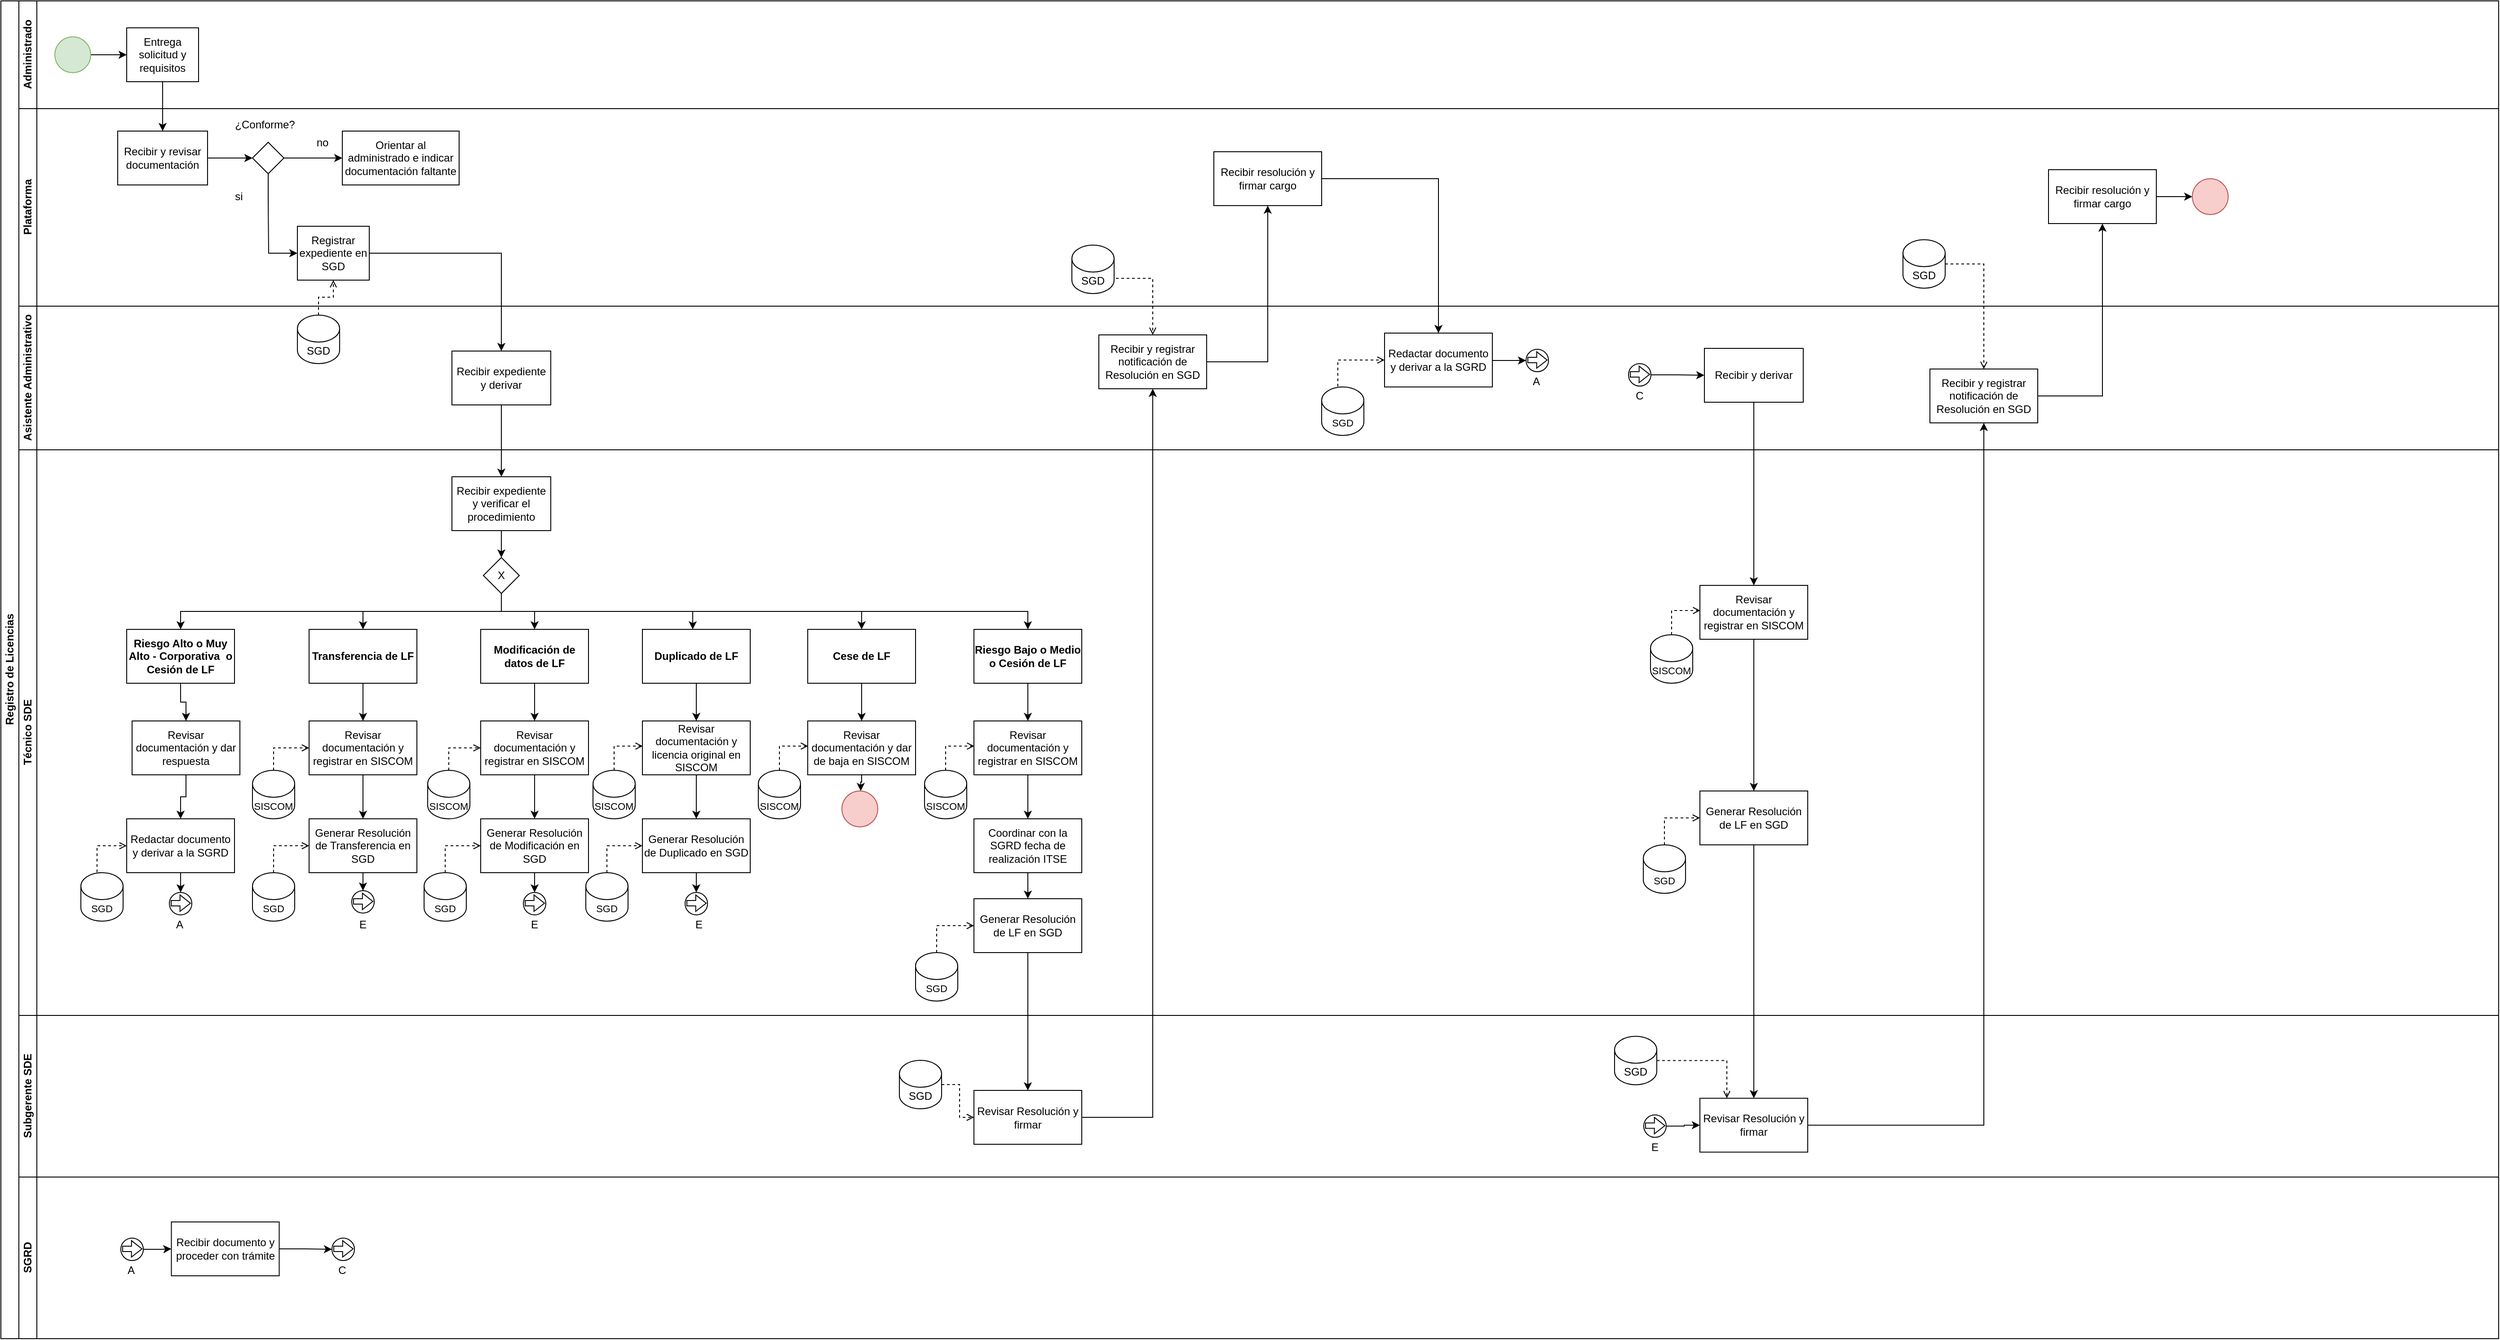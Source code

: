 <mxfile version="20.0.4" type="github" pages="2">
  <diagram id="prtHgNgQTEPvFCAcTncT" name="Page-1">
    <mxGraphModel dx="3555" dy="2010" grid="1" gridSize="10" guides="1" tooltips="1" connect="1" arrows="1" fold="1" page="1" pageScale="1" pageWidth="827" pageHeight="1169" background="none" math="0" shadow="0">
      <root>
        <mxCell id="0" />
        <mxCell id="1" parent="0" />
        <mxCell id="dNxyNK7c78bLwvsdeMH5-19" value="Registro de Licencias" style="swimlane;html=1;childLayout=stackLayout;resizeParent=1;resizeParentMax=0;horizontal=0;startSize=20;horizontalStack=0;" parent="1" vertex="1">
          <mxGeometry x="114" y="120" width="2780" height="1490" as="geometry" />
        </mxCell>
        <mxCell id="dNxyNK7c78bLwvsdeMH5-20" value="Administrado" style="swimlane;html=1;startSize=20;horizontal=0;" parent="dNxyNK7c78bLwvsdeMH5-19" vertex="1">
          <mxGeometry x="20" width="2760" height="120" as="geometry">
            <mxRectangle x="20" width="820" height="30" as="alternateBounds" />
          </mxGeometry>
        </mxCell>
        <mxCell id="dNxyNK7c78bLwvsdeMH5-25" value="" style="edgeStyle=orthogonalEdgeStyle;rounded=0;orthogonalLoop=1;jettySize=auto;html=1;" parent="dNxyNK7c78bLwvsdeMH5-20" source="dNxyNK7c78bLwvsdeMH5-23" target="dNxyNK7c78bLwvsdeMH5-24" edge="1">
          <mxGeometry relative="1" as="geometry" />
        </mxCell>
        <mxCell id="dNxyNK7c78bLwvsdeMH5-23" value="" style="ellipse;whiteSpace=wrap;html=1;fillColor=#d5e8d4;strokeColor=#82b366;" parent="dNxyNK7c78bLwvsdeMH5-20" vertex="1">
          <mxGeometry x="40" y="40" width="40" height="40" as="geometry" />
        </mxCell>
        <mxCell id="dNxyNK7c78bLwvsdeMH5-24" value="Entrega solicitud y requisitos" style="rounded=0;whiteSpace=wrap;html=1;fontFamily=Helvetica;fontSize=12;fontColor=#000000;align=center;" parent="dNxyNK7c78bLwvsdeMH5-20" vertex="1">
          <mxGeometry x="120" y="30" width="80" height="60" as="geometry" />
        </mxCell>
        <mxCell id="RVFT1TnoUOrNZ6tFgGIb-16" value="Plataforma" style="swimlane;html=1;startSize=20;horizontal=0;" parent="dNxyNK7c78bLwvsdeMH5-19" vertex="1">
          <mxGeometry x="20" y="120" width="2760" height="220" as="geometry">
            <mxRectangle x="20" width="820" height="30" as="alternateBounds" />
          </mxGeometry>
        </mxCell>
        <mxCell id="RVFT1TnoUOrNZ6tFgGIb-23" style="edgeStyle=orthogonalEdgeStyle;rounded=0;orthogonalLoop=1;jettySize=auto;html=1;" parent="RVFT1TnoUOrNZ6tFgGIb-16" source="RVFT1TnoUOrNZ6tFgGIb-21" target="RVFT1TnoUOrNZ6tFgGIb-3" edge="1">
          <mxGeometry relative="1" as="geometry" />
        </mxCell>
        <mxCell id="RVFT1TnoUOrNZ6tFgGIb-21" value="Recibir y revisar documentación" style="whiteSpace=wrap;html=1;fontColor=#000000;rounded=0;" parent="RVFT1TnoUOrNZ6tFgGIb-16" vertex="1">
          <mxGeometry x="110" y="25" width="100" height="60" as="geometry" />
        </mxCell>
        <mxCell id="RVFT1TnoUOrNZ6tFgGIb-24" style="edgeStyle=orthogonalEdgeStyle;rounded=0;orthogonalLoop=1;jettySize=auto;html=1;entryX=0;entryY=0.5;entryDx=0;entryDy=0;" parent="RVFT1TnoUOrNZ6tFgGIb-16" source="RVFT1TnoUOrNZ6tFgGIb-3" target="RVFT1TnoUOrNZ6tFgGIb-11" edge="1">
          <mxGeometry relative="1" as="geometry" />
        </mxCell>
        <mxCell id="RVFT1TnoUOrNZ6tFgGIb-26" style="edgeStyle=orthogonalEdgeStyle;rounded=0;orthogonalLoop=1;jettySize=auto;html=1;entryX=0;entryY=0.5;entryDx=0;entryDy=0;" parent="RVFT1TnoUOrNZ6tFgGIb-16" source="RVFT1TnoUOrNZ6tFgGIb-3" target="RVFT1TnoUOrNZ6tFgGIb-8" edge="1">
          <mxGeometry relative="1" as="geometry">
            <Array as="points">
              <mxPoint x="278" y="102" />
              <mxPoint x="278" y="161" />
            </Array>
          </mxGeometry>
        </mxCell>
        <mxCell id="RVFT1TnoUOrNZ6tFgGIb-3" value="" style="rhombus;whiteSpace=wrap;html=1;fontColor=#000000;rounded=0;" parent="RVFT1TnoUOrNZ6tFgGIb-16" vertex="1">
          <mxGeometry x="260" y="37.5" width="35" height="35" as="geometry" />
        </mxCell>
        <mxCell id="RVFT1TnoUOrNZ6tFgGIb-11" value="Orientar al administrado e indicar documentación faltante" style="whiteSpace=wrap;html=1;fontColor=#000000;rounded=0;" parent="RVFT1TnoUOrNZ6tFgGIb-16" vertex="1">
          <mxGeometry x="360" y="25" width="130" height="60" as="geometry" />
        </mxCell>
        <mxCell id="RVFT1TnoUOrNZ6tFgGIb-10" value="no" style="text;html=1;strokeColor=none;fillColor=none;align=center;verticalAlign=middle;whiteSpace=wrap;rounded=0;" parent="RVFT1TnoUOrNZ6tFgGIb-16" vertex="1">
          <mxGeometry x="323" y="28" width="30" height="20" as="geometry" />
        </mxCell>
        <mxCell id="RVFT1TnoUOrNZ6tFgGIb-13" value="si" style="text;html=1;strokeColor=none;fillColor=none;align=center;verticalAlign=middle;whiteSpace=wrap;rounded=0;" parent="RVFT1TnoUOrNZ6tFgGIb-16" vertex="1">
          <mxGeometry x="230" y="88" width="30" height="20" as="geometry" />
        </mxCell>
        <mxCell id="RVFT1TnoUOrNZ6tFgGIb-8" value="Registrar expediente en SGD" style="whiteSpace=wrap;html=1;fontColor=#000000;rounded=0;" parent="RVFT1TnoUOrNZ6tFgGIb-16" vertex="1">
          <mxGeometry x="310" y="131" width="80" height="60" as="geometry" />
        </mxCell>
        <mxCell id="RVFT1TnoUOrNZ6tFgGIb-33" value="¿Conforme?" style="text;html=1;strokeColor=none;fillColor=none;align=center;verticalAlign=middle;whiteSpace=wrap;rounded=0;" parent="RVFT1TnoUOrNZ6tFgGIb-16" vertex="1">
          <mxGeometry x="259" y="8" width="30" height="20" as="geometry" />
        </mxCell>
        <mxCell id="92jhZXdpKCf5wFwA51hG-22" value="SGD" style="shape=cylinder3;whiteSpace=wrap;html=1;boundedLbl=1;backgroundOutline=1;size=15;" vertex="1" parent="RVFT1TnoUOrNZ6tFgGIb-16">
          <mxGeometry x="2097" y="146" width="47" height="54" as="geometry" />
        </mxCell>
        <mxCell id="92jhZXdpKCf5wFwA51hG-129" value="Recibir resolución y firmar cargo" style="whiteSpace=wrap;html=1;" vertex="1" parent="RVFT1TnoUOrNZ6tFgGIb-16">
          <mxGeometry x="1330" y="48" width="120" height="60" as="geometry" />
        </mxCell>
        <mxCell id="92jhZXdpKCf5wFwA51hG-164" style="edgeStyle=orthogonalEdgeStyle;rounded=0;orthogonalLoop=1;jettySize=auto;html=1;fontSize=11;" edge="1" parent="RVFT1TnoUOrNZ6tFgGIb-16" source="92jhZXdpKCf5wFwA51hG-162" target="92jhZXdpKCf5wFwA51hG-163">
          <mxGeometry relative="1" as="geometry" />
        </mxCell>
        <mxCell id="92jhZXdpKCf5wFwA51hG-162" value="Recibir resolución y firmar cargo" style="whiteSpace=wrap;html=1;" vertex="1" parent="RVFT1TnoUOrNZ6tFgGIb-16">
          <mxGeometry x="2259" y="68" width="120" height="60" as="geometry" />
        </mxCell>
        <mxCell id="92jhZXdpKCf5wFwA51hG-163" value="" style="ellipse;whiteSpace=wrap;html=1;fillColor=#f8cecc;strokeColor=#b85450;" vertex="1" parent="RVFT1TnoUOrNZ6tFgGIb-16">
          <mxGeometry x="2419" y="78" width="40" height="40" as="geometry" />
        </mxCell>
        <mxCell id="RVFT1TnoUOrNZ6tFgGIb-17" value="Asistente Administrativo" style="swimlane;html=1;startSize=20;horizontal=0;" parent="dNxyNK7c78bLwvsdeMH5-19" vertex="1">
          <mxGeometry x="20" y="340" width="2760" height="160" as="geometry">
            <mxRectangle x="20" width="820" height="30" as="alternateBounds" />
          </mxGeometry>
        </mxCell>
        <mxCell id="RVFT1TnoUOrNZ6tFgGIb-27" value="SGD" style="shape=cylinder3;whiteSpace=wrap;html=1;boundedLbl=1;backgroundOutline=1;size=15;" parent="RVFT1TnoUOrNZ6tFgGIb-17" vertex="1">
          <mxGeometry x="310" y="10" width="47" height="54" as="geometry" />
        </mxCell>
        <mxCell id="RVFT1TnoUOrNZ6tFgGIb-48" value="Recibir expediente y derivar" style="whiteSpace=wrap;html=1;fontColor=#000000;rounded=0;" parent="RVFT1TnoUOrNZ6tFgGIb-17" vertex="1">
          <mxGeometry x="482" y="50" width="110" height="60" as="geometry" />
        </mxCell>
        <mxCell id="92jhZXdpKCf5wFwA51hG-20" value="Recibir y registrar notificación de Resolución en SGD" style="whiteSpace=wrap;html=1;" vertex="1" parent="RVFT1TnoUOrNZ6tFgGIb-17">
          <mxGeometry x="2127" y="70" width="120" height="60" as="geometry" />
        </mxCell>
        <mxCell id="92jhZXdpKCf5wFwA51hG-107" value="Redactar documento y derivar a la SGRD" style="whiteSpace=wrap;html=1;" vertex="1" parent="RVFT1TnoUOrNZ6tFgGIb-17">
          <mxGeometry x="1520" y="30" width="120" height="60" as="geometry" />
        </mxCell>
        <mxCell id="92jhZXdpKCf5wFwA51hG-113" value="SGD" style="shape=cylinder3;whiteSpace=wrap;html=1;boundedLbl=1;backgroundOutline=1;size=15;fontSize=11;" vertex="1" parent="RVFT1TnoUOrNZ6tFgGIb-17">
          <mxGeometry x="1450" y="90" width="47" height="54" as="geometry" />
        </mxCell>
        <mxCell id="92jhZXdpKCf5wFwA51hG-114" style="edgeStyle=orthogonalEdgeStyle;rounded=0;orthogonalLoop=1;jettySize=auto;html=1;dashed=1;endArrow=open;endFill=0;exitX=0.5;exitY=0;exitDx=0;exitDy=0;exitPerimeter=0;entryX=0;entryY=0.5;entryDx=0;entryDy=0;" edge="1" parent="RVFT1TnoUOrNZ6tFgGIb-17" source="92jhZXdpKCf5wFwA51hG-113" target="92jhZXdpKCf5wFwA51hG-107">
          <mxGeometry relative="1" as="geometry">
            <mxPoint x="1497" y="69" as="targetPoint" />
            <mxPoint x="1304" y="-551" as="sourcePoint" />
            <Array as="points">
              <mxPoint x="1468" y="60" />
            </Array>
          </mxGeometry>
        </mxCell>
        <mxCell id="92jhZXdpKCf5wFwA51hG-116" value="A" style="text;html=1;strokeColor=none;fillColor=none;align=center;verticalAlign=middle;whiteSpace=wrap;rounded=0;" vertex="1" parent="RVFT1TnoUOrNZ6tFgGIb-17">
          <mxGeometry x="1674" y="74" width="30" height="20" as="geometry" />
        </mxCell>
        <mxCell id="92jhZXdpKCf5wFwA51hG-117" value="" style="group;aspect=fixed;" vertex="1" connectable="0" parent="RVFT1TnoUOrNZ6tFgGIb-17">
          <mxGeometry x="1677.5" y="48" width="25" height="25" as="geometry" />
        </mxCell>
        <mxCell id="92jhZXdpKCf5wFwA51hG-118" value="" style="ellipse;whiteSpace=wrap;html=1;aspect=fixed;" vertex="1" parent="92jhZXdpKCf5wFwA51hG-117">
          <mxGeometry width="25" height="25" as="geometry" />
        </mxCell>
        <mxCell id="92jhZXdpKCf5wFwA51hG-119" value="" style="shape=flexArrow;endArrow=classic;html=1;rounded=0;entryX=1;entryY=0.5;entryDx=0;entryDy=0;width=6;endSize=3.551;endWidth=11.321;exitX=0.06;exitY=0.478;exitDx=0;exitDy=0;exitPerimeter=0;" edge="1" parent="92jhZXdpKCf5wFwA51hG-117" source="92jhZXdpKCf5wFwA51hG-118">
          <mxGeometry width="50" height="50" relative="1" as="geometry">
            <mxPoint x="1" y="12" as="sourcePoint" />
            <mxPoint x="24" y="12" as="targetPoint" />
          </mxGeometry>
        </mxCell>
        <mxCell id="92jhZXdpKCf5wFwA51hG-121" style="edgeStyle=orthogonalEdgeStyle;rounded=0;orthogonalLoop=1;jettySize=auto;html=1;fontSize=11;entryX=0;entryY=0.5;entryDx=0;entryDy=0;" edge="1" parent="RVFT1TnoUOrNZ6tFgGIb-17" source="92jhZXdpKCf5wFwA51hG-107" target="92jhZXdpKCf5wFwA51hG-118">
          <mxGeometry relative="1" as="geometry">
            <mxPoint x="1668" y="49" as="targetPoint" />
            <Array as="points">
              <mxPoint x="1672" y="60" />
            </Array>
          </mxGeometry>
        </mxCell>
        <mxCell id="92jhZXdpKCf5wFwA51hG-147" value="Recibir y derivar" style="whiteSpace=wrap;html=1;fontColor=#000000;rounded=0;" vertex="1" parent="RVFT1TnoUOrNZ6tFgGIb-17">
          <mxGeometry x="1876" y="47" width="110" height="60" as="geometry" />
        </mxCell>
        <mxCell id="92jhZXdpKCf5wFwA51hG-181" value="" style="group;aspect=fixed;" vertex="1" connectable="0" parent="RVFT1TnoUOrNZ6tFgGIb-17">
          <mxGeometry x="1791.5" y="64" width="25" height="25" as="geometry" />
        </mxCell>
        <mxCell id="92jhZXdpKCf5wFwA51hG-182" value="" style="ellipse;whiteSpace=wrap;html=1;aspect=fixed;" vertex="1" parent="92jhZXdpKCf5wFwA51hG-181">
          <mxGeometry width="25" height="25" as="geometry" />
        </mxCell>
        <mxCell id="92jhZXdpKCf5wFwA51hG-183" value="" style="shape=flexArrow;endArrow=classic;html=1;rounded=0;entryX=1;entryY=0.5;entryDx=0;entryDy=0;width=6;endSize=3.551;endWidth=11.321;exitX=0.06;exitY=0.478;exitDx=0;exitDy=0;exitPerimeter=0;" edge="1" parent="92jhZXdpKCf5wFwA51hG-181" source="92jhZXdpKCf5wFwA51hG-182">
          <mxGeometry width="50" height="50" relative="1" as="geometry">
            <mxPoint x="1" y="12" as="sourcePoint" />
            <mxPoint x="24" y="12" as="targetPoint" />
          </mxGeometry>
        </mxCell>
        <mxCell id="92jhZXdpKCf5wFwA51hG-184" value="C" style="text;html=1;strokeColor=none;fillColor=none;align=center;verticalAlign=middle;whiteSpace=wrap;rounded=0;" vertex="1" parent="RVFT1TnoUOrNZ6tFgGIb-17">
          <mxGeometry x="1789" y="90" width="30" height="20" as="geometry" />
        </mxCell>
        <mxCell id="92jhZXdpKCf5wFwA51hG-185" style="edgeStyle=orthogonalEdgeStyle;rounded=0;orthogonalLoop=1;jettySize=auto;html=1;fontSize=11;" edge="1" parent="RVFT1TnoUOrNZ6tFgGIb-17" source="92jhZXdpKCf5wFwA51hG-182" target="92jhZXdpKCf5wFwA51hG-147">
          <mxGeometry relative="1" as="geometry" />
        </mxCell>
        <mxCell id="92jhZXdpKCf5wFwA51hG-23" style="edgeStyle=orthogonalEdgeStyle;rounded=0;orthogonalLoop=1;jettySize=auto;html=1;exitX=1;exitY=0.5;exitDx=0;exitDy=0;exitPerimeter=0;entryX=0.5;entryY=0;entryDx=0;entryDy=0;dashed=1;endArrow=open;endFill=0;" edge="1" parent="dNxyNK7c78bLwvsdeMH5-19" source="92jhZXdpKCf5wFwA51hG-22" target="92jhZXdpKCf5wFwA51hG-20">
          <mxGeometry relative="1" as="geometry">
            <mxPoint x="2087" y="387" as="targetPoint" />
            <Array as="points">
              <mxPoint x="2207" y="293" />
            </Array>
          </mxGeometry>
        </mxCell>
        <mxCell id="RVFT1TnoUOrNZ6tFgGIb-18" value="Técnico SDE" style="swimlane;html=1;startSize=20;horizontal=0;" parent="dNxyNK7c78bLwvsdeMH5-19" vertex="1">
          <mxGeometry x="20" y="500" width="2760" height="630" as="geometry">
            <mxRectangle x="20" width="820" height="30" as="alternateBounds" />
          </mxGeometry>
        </mxCell>
        <mxCell id="RVFT1TnoUOrNZ6tFgGIb-29" value="Recibir expediente y verificar el procedimiento" style="whiteSpace=wrap;html=1;fontColor=#000000;rounded=0;" parent="RVFT1TnoUOrNZ6tFgGIb-18" vertex="1">
          <mxGeometry x="482" y="30" width="110" height="60" as="geometry" />
        </mxCell>
        <mxCell id="RVFT1TnoUOrNZ6tFgGIb-32" value="X" style="rhombus;whiteSpace=wrap;html=1;" parent="RVFT1TnoUOrNZ6tFgGIb-18" vertex="1">
          <mxGeometry x="517" y="120" width="40" height="40" as="geometry" />
        </mxCell>
        <mxCell id="RVFT1TnoUOrNZ6tFgGIb-34" style="edgeStyle=orthogonalEdgeStyle;rounded=0;orthogonalLoop=1;jettySize=auto;html=1;entryX=0.5;entryY=0;entryDx=0;entryDy=0;endArrow=classic;endFill=1;" parent="RVFT1TnoUOrNZ6tFgGIb-18" source="RVFT1TnoUOrNZ6tFgGIb-29" target="RVFT1TnoUOrNZ6tFgGIb-32" edge="1">
          <mxGeometry relative="1" as="geometry" />
        </mxCell>
        <mxCell id="RVFT1TnoUOrNZ6tFgGIb-35" value="Riesgo Alto o Muy Alto - Corporativa&amp;nbsp; o Cesión de LF" style="whiteSpace=wrap;html=1;fontStyle=1" parent="RVFT1TnoUOrNZ6tFgGIb-18" vertex="1">
          <mxGeometry x="120" y="200" width="120" height="60" as="geometry" />
        </mxCell>
        <mxCell id="RVFT1TnoUOrNZ6tFgGIb-36" value="" style="edgeStyle=orthogonalEdgeStyle;rounded=0;orthogonalLoop=1;jettySize=auto;html=1;endArrow=classic;endFill=1;entryX=0.5;entryY=0;entryDx=0;entryDy=0;" parent="RVFT1TnoUOrNZ6tFgGIb-18" source="RVFT1TnoUOrNZ6tFgGIb-32" target="RVFT1TnoUOrNZ6tFgGIb-35" edge="1">
          <mxGeometry relative="1" as="geometry">
            <Array as="points">
              <mxPoint x="537" y="180" />
              <mxPoint x="180" y="180" />
            </Array>
          </mxGeometry>
        </mxCell>
        <mxCell id="RVFT1TnoUOrNZ6tFgGIb-56" style="edgeStyle=orthogonalEdgeStyle;rounded=0;orthogonalLoop=1;jettySize=auto;html=1;endArrow=classic;endFill=1;" parent="RVFT1TnoUOrNZ6tFgGIb-18" source="RVFT1TnoUOrNZ6tFgGIb-37" target="RVFT1TnoUOrNZ6tFgGIb-55" edge="1">
          <mxGeometry relative="1" as="geometry" />
        </mxCell>
        <mxCell id="RVFT1TnoUOrNZ6tFgGIb-37" value="Transferencia de LF" style="whiteSpace=wrap;html=1;fontStyle=1" parent="RVFT1TnoUOrNZ6tFgGIb-18" vertex="1">
          <mxGeometry x="323" y="200" width="120" height="60" as="geometry" />
        </mxCell>
        <mxCell id="RVFT1TnoUOrNZ6tFgGIb-38" style="edgeStyle=orthogonalEdgeStyle;rounded=0;orthogonalLoop=1;jettySize=auto;html=1;endArrow=classic;endFill=1;entryX=0.5;entryY=0;entryDx=0;entryDy=0;" parent="RVFT1TnoUOrNZ6tFgGIb-18" source="RVFT1TnoUOrNZ6tFgGIb-32" target="RVFT1TnoUOrNZ6tFgGIb-37" edge="1">
          <mxGeometry relative="1" as="geometry">
            <Array as="points">
              <mxPoint x="537" y="180" />
              <mxPoint x="383" y="180" />
            </Array>
          </mxGeometry>
        </mxCell>
        <mxCell id="RVFT1TnoUOrNZ6tFgGIb-39" style="edgeStyle=orthogonalEdgeStyle;rounded=0;orthogonalLoop=1;jettySize=auto;html=1;endArrow=classic;endFill=1;entryX=0.5;entryY=0;entryDx=0;entryDy=0;exitX=0.5;exitY=1;exitDx=0;exitDy=0;" parent="RVFT1TnoUOrNZ6tFgGIb-18" source="RVFT1TnoUOrNZ6tFgGIb-32" target="RVFT1TnoUOrNZ6tFgGIb-40" edge="1">
          <mxGeometry relative="1" as="geometry">
            <mxPoint x="671.0" y="170.0" as="sourcePoint" />
            <Array as="points">
              <mxPoint x="537" y="180" />
              <mxPoint x="574" y="180" />
            </Array>
          </mxGeometry>
        </mxCell>
        <mxCell id="92jhZXdpKCf5wFwA51hG-31" style="edgeStyle=orthogonalEdgeStyle;rounded=0;orthogonalLoop=1;jettySize=auto;html=1;fontSize=10;" edge="1" parent="RVFT1TnoUOrNZ6tFgGIb-18" source="RVFT1TnoUOrNZ6tFgGIb-40" target="92jhZXdpKCf5wFwA51hG-30">
          <mxGeometry relative="1" as="geometry" />
        </mxCell>
        <mxCell id="RVFT1TnoUOrNZ6tFgGIb-40" value="Modificación de datos de LF" style="whiteSpace=wrap;html=1;fontStyle=1" parent="RVFT1TnoUOrNZ6tFgGIb-18" vertex="1">
          <mxGeometry x="514" y="200" width="120" height="60" as="geometry" />
        </mxCell>
        <mxCell id="92jhZXdpKCf5wFwA51hG-38" style="edgeStyle=orthogonalEdgeStyle;rounded=0;orthogonalLoop=1;jettySize=auto;html=1;entryX=0.5;entryY=0;entryDx=0;entryDy=0;fontSize=11;" edge="1" parent="RVFT1TnoUOrNZ6tFgGIb-18" source="RVFT1TnoUOrNZ6tFgGIb-42" target="92jhZXdpKCf5wFwA51hG-35">
          <mxGeometry relative="1" as="geometry" />
        </mxCell>
        <mxCell id="RVFT1TnoUOrNZ6tFgGIb-42" value="Duplicado de LF" style="whiteSpace=wrap;html=1;fontStyle=1" parent="RVFT1TnoUOrNZ6tFgGIb-18" vertex="1">
          <mxGeometry x="694" y="200" width="120" height="60" as="geometry" />
        </mxCell>
        <mxCell id="RVFT1TnoUOrNZ6tFgGIb-45" style="edgeStyle=orthogonalEdgeStyle;rounded=0;orthogonalLoop=1;jettySize=auto;html=1;endArrow=classic;endFill=1;" parent="RVFT1TnoUOrNZ6tFgGIb-18" source="RVFT1TnoUOrNZ6tFgGIb-32" edge="1">
          <mxGeometry relative="1" as="geometry">
            <Array as="points">
              <mxPoint x="537" y="180" />
              <mxPoint x="750" y="180" />
            </Array>
            <mxPoint x="750" y="200" as="targetPoint" />
          </mxGeometry>
        </mxCell>
        <mxCell id="92jhZXdpKCf5wFwA51hG-59" style="edgeStyle=orthogonalEdgeStyle;rounded=0;orthogonalLoop=1;jettySize=auto;html=1;entryX=0.5;entryY=0;entryDx=0;entryDy=0;fontSize=11;" edge="1" parent="RVFT1TnoUOrNZ6tFgGIb-18" source="RVFT1TnoUOrNZ6tFgGIb-43" target="92jhZXdpKCf5wFwA51hG-56">
          <mxGeometry relative="1" as="geometry" />
        </mxCell>
        <mxCell id="RVFT1TnoUOrNZ6tFgGIb-43" value="Cese de LF" style="whiteSpace=wrap;html=1;fontStyle=1" parent="RVFT1TnoUOrNZ6tFgGIb-18" vertex="1">
          <mxGeometry x="878" y="200" width="120" height="60" as="geometry" />
        </mxCell>
        <mxCell id="RVFT1TnoUOrNZ6tFgGIb-46" style="edgeStyle=orthogonalEdgeStyle;rounded=0;orthogonalLoop=1;jettySize=auto;html=1;endArrow=classic;endFill=1;exitX=0.5;exitY=1;exitDx=0;exitDy=0;entryX=0.5;entryY=0;entryDx=0;entryDy=0;" parent="RVFT1TnoUOrNZ6tFgGIb-18" source="RVFT1TnoUOrNZ6tFgGIb-32" target="RVFT1TnoUOrNZ6tFgGIb-43" edge="1">
          <mxGeometry relative="1" as="geometry">
            <Array as="points">
              <mxPoint x="537" y="180" />
              <mxPoint x="938" y="180" />
            </Array>
          </mxGeometry>
        </mxCell>
        <mxCell id="92jhZXdpKCf5wFwA51hG-63" style="edgeStyle=orthogonalEdgeStyle;rounded=0;orthogonalLoop=1;jettySize=auto;html=1;fontSize=11;" edge="1" parent="RVFT1TnoUOrNZ6tFgGIb-18" source="RVFT1TnoUOrNZ6tFgGIb-44" target="92jhZXdpKCf5wFwA51hG-60">
          <mxGeometry relative="1" as="geometry" />
        </mxCell>
        <mxCell id="RVFT1TnoUOrNZ6tFgGIb-44" value="Riesgo Bajo o Medio o Cesión de LF" style="whiteSpace=wrap;html=1;fontStyle=1" parent="RVFT1TnoUOrNZ6tFgGIb-18" vertex="1">
          <mxGeometry x="1063" y="200" width="120" height="60" as="geometry" />
        </mxCell>
        <mxCell id="RVFT1TnoUOrNZ6tFgGIb-47" style="edgeStyle=orthogonalEdgeStyle;rounded=0;orthogonalLoop=1;jettySize=auto;html=1;entryX=0.5;entryY=0;entryDx=0;entryDy=0;endArrow=classic;endFill=1;exitX=0.5;exitY=1;exitDx=0;exitDy=0;" parent="RVFT1TnoUOrNZ6tFgGIb-18" source="RVFT1TnoUOrNZ6tFgGIb-32" target="RVFT1TnoUOrNZ6tFgGIb-44" edge="1">
          <mxGeometry relative="1" as="geometry">
            <Array as="points">
              <mxPoint x="537" y="180" />
              <mxPoint x="1123" y="180" />
            </Array>
          </mxGeometry>
        </mxCell>
        <mxCell id="RVFT1TnoUOrNZ6tFgGIb-55" value="Revisar documentación y registrar en SISCOM" style="whiteSpace=wrap;html=1;" parent="RVFT1TnoUOrNZ6tFgGIb-18" vertex="1">
          <mxGeometry x="323" y="302" width="120" height="60" as="geometry" />
        </mxCell>
        <mxCell id="RVFT1TnoUOrNZ6tFgGIb-57" value="SISCOM" style="shape=cylinder3;whiteSpace=wrap;html=1;boundedLbl=1;backgroundOutline=1;size=15;fontSize=11;" parent="RVFT1TnoUOrNZ6tFgGIb-18" vertex="1">
          <mxGeometry x="260" y="357" width="47" height="54" as="geometry" />
        </mxCell>
        <mxCell id="RVFT1TnoUOrNZ6tFgGIb-58" style="edgeStyle=orthogonalEdgeStyle;rounded=0;orthogonalLoop=1;jettySize=auto;html=1;exitX=0.5;exitY=0;exitDx=0;exitDy=0;exitPerimeter=0;dashed=1;endArrow=open;endFill=0;entryX=0;entryY=0.5;entryDx=0;entryDy=0;" parent="RVFT1TnoUOrNZ6tFgGIb-18" source="RVFT1TnoUOrNZ6tFgGIb-57" target="RVFT1TnoUOrNZ6tFgGIb-55" edge="1">
          <mxGeometry relative="1" as="geometry">
            <mxPoint x="220" y="350" as="targetPoint" />
            <Array as="points">
              <mxPoint x="284" y="332" />
            </Array>
          </mxGeometry>
        </mxCell>
        <mxCell id="92jhZXdpKCf5wFwA51hG-1" value="Generar Resolución de Transferencia en SGD" style="whiteSpace=wrap;html=1;" vertex="1" parent="RVFT1TnoUOrNZ6tFgGIb-18">
          <mxGeometry x="323" y="411" width="120" height="60" as="geometry" />
        </mxCell>
        <mxCell id="92jhZXdpKCf5wFwA51hG-2" value="" style="edgeStyle=orthogonalEdgeStyle;rounded=0;orthogonalLoop=1;jettySize=auto;html=1;" edge="1" parent="RVFT1TnoUOrNZ6tFgGIb-18" source="RVFT1TnoUOrNZ6tFgGIb-55" target="92jhZXdpKCf5wFwA51hG-1">
          <mxGeometry relative="1" as="geometry" />
        </mxCell>
        <mxCell id="92jhZXdpKCf5wFwA51hG-27" value="SGD" style="shape=cylinder3;whiteSpace=wrap;html=1;boundedLbl=1;backgroundOutline=1;size=15;fontSize=11;" vertex="1" parent="RVFT1TnoUOrNZ6tFgGIb-18">
          <mxGeometry x="260" y="471" width="47" height="54" as="geometry" />
        </mxCell>
        <mxCell id="92jhZXdpKCf5wFwA51hG-28" style="edgeStyle=orthogonalEdgeStyle;rounded=0;orthogonalLoop=1;jettySize=auto;html=1;entryX=0;entryY=0.5;entryDx=0;entryDy=0;dashed=1;endArrow=open;endFill=0;exitX=0.5;exitY=0;exitDx=0;exitDy=0;exitPerimeter=0;" edge="1" parent="RVFT1TnoUOrNZ6tFgGIb-18" source="92jhZXdpKCf5wFwA51hG-27" target="92jhZXdpKCf5wFwA51hG-1">
          <mxGeometry relative="1" as="geometry">
            <mxPoint x="274" y="549" as="targetPoint" />
            <mxPoint x="260" y="450" as="sourcePoint" />
            <Array as="points">
              <mxPoint x="284" y="441" />
            </Array>
          </mxGeometry>
        </mxCell>
        <mxCell id="92jhZXdpKCf5wFwA51hG-75" style="edgeStyle=orthogonalEdgeStyle;rounded=0;orthogonalLoop=1;jettySize=auto;html=1;fontSize=11;" edge="1" parent="RVFT1TnoUOrNZ6tFgGIb-18" source="92jhZXdpKCf5wFwA51hG-30" target="92jhZXdpKCf5wFwA51hG-67">
          <mxGeometry relative="1" as="geometry" />
        </mxCell>
        <mxCell id="92jhZXdpKCf5wFwA51hG-30" value="Revisar documentación y registrar en SISCOM" style="whiteSpace=wrap;html=1;" vertex="1" parent="RVFT1TnoUOrNZ6tFgGIb-18">
          <mxGeometry x="514" y="302" width="120" height="60" as="geometry" />
        </mxCell>
        <mxCell id="92jhZXdpKCf5wFwA51hG-33" value="SISCOM" style="shape=cylinder3;whiteSpace=wrap;html=1;boundedLbl=1;backgroundOutline=1;size=15;fontSize=11;" vertex="1" parent="RVFT1TnoUOrNZ6tFgGIb-18">
          <mxGeometry x="455" y="357" width="47" height="54" as="geometry" />
        </mxCell>
        <mxCell id="92jhZXdpKCf5wFwA51hG-34" style="edgeStyle=orthogonalEdgeStyle;rounded=0;orthogonalLoop=1;jettySize=auto;html=1;exitX=0.5;exitY=0;exitDx=0;exitDy=0;exitPerimeter=0;dashed=1;endArrow=open;endFill=0;entryX=0;entryY=0.5;entryDx=0;entryDy=0;" edge="1" parent="RVFT1TnoUOrNZ6tFgGIb-18" source="92jhZXdpKCf5wFwA51hG-33" target="92jhZXdpKCf5wFwA51hG-30">
          <mxGeometry relative="1" as="geometry">
            <mxPoint x="526.5" y="290" as="targetPoint" />
            <Array as="points" />
          </mxGeometry>
        </mxCell>
        <mxCell id="92jhZXdpKCf5wFwA51hG-7" value="E" style="text;html=1;strokeColor=none;fillColor=none;align=center;verticalAlign=middle;whiteSpace=wrap;rounded=0;" vertex="1" parent="RVFT1TnoUOrNZ6tFgGIb-18">
          <mxGeometry x="368" y="519" width="30" height="20" as="geometry" />
        </mxCell>
        <mxCell id="92jhZXdpKCf5wFwA51hG-84" style="edgeStyle=orthogonalEdgeStyle;rounded=0;orthogonalLoop=1;jettySize=auto;html=1;fontSize=11;" edge="1" parent="RVFT1TnoUOrNZ6tFgGIb-18" source="92jhZXdpKCf5wFwA51hG-35" target="92jhZXdpKCf5wFwA51hG-76">
          <mxGeometry relative="1" as="geometry" />
        </mxCell>
        <mxCell id="92jhZXdpKCf5wFwA51hG-35" value="Revisar documentación y licencia original en SISCOM" style="whiteSpace=wrap;html=1;" vertex="1" parent="RVFT1TnoUOrNZ6tFgGIb-18">
          <mxGeometry x="694" y="302" width="120" height="60" as="geometry" />
        </mxCell>
        <mxCell id="92jhZXdpKCf5wFwA51hG-36" value="SISCOM" style="shape=cylinder3;whiteSpace=wrap;html=1;boundedLbl=1;backgroundOutline=1;size=15;fontSize=11;" vertex="1" parent="RVFT1TnoUOrNZ6tFgGIb-18">
          <mxGeometry x="639" y="357" width="47" height="54" as="geometry" />
        </mxCell>
        <mxCell id="92jhZXdpKCf5wFwA51hG-37" style="edgeStyle=orthogonalEdgeStyle;rounded=0;orthogonalLoop=1;jettySize=auto;html=1;exitX=0.5;exitY=0;exitDx=0;exitDy=0;exitPerimeter=0;dashed=1;endArrow=open;endFill=0;entryX=0.003;entryY=0.483;entryDx=0;entryDy=0;entryPerimeter=0;" edge="1" parent="RVFT1TnoUOrNZ6tFgGIb-18" source="92jhZXdpKCf5wFwA51hG-36" target="92jhZXdpKCf5wFwA51hG-35">
          <mxGeometry relative="1" as="geometry">
            <mxPoint x="566.5" y="-330" as="targetPoint" />
            <Array as="points">
              <mxPoint x="663" y="330" />
              <mxPoint x="694" y="330" />
            </Array>
          </mxGeometry>
        </mxCell>
        <mxCell id="RVFT1TnoUOrNZ6tFgGIb-53" value="Redactar documento y derivar a la SGRD" style="whiteSpace=wrap;html=1;" parent="RVFT1TnoUOrNZ6tFgGIb-18" vertex="1">
          <mxGeometry x="120" y="411" width="120" height="60" as="geometry" />
        </mxCell>
        <mxCell id="92jhZXdpKCf5wFwA51hG-43" value="A" style="text;html=1;strokeColor=none;fillColor=none;align=center;verticalAlign=middle;whiteSpace=wrap;rounded=0;" vertex="1" parent="RVFT1TnoUOrNZ6tFgGIb-18">
          <mxGeometry x="164" y="519" width="30" height="20" as="geometry" />
        </mxCell>
        <mxCell id="92jhZXdpKCf5wFwA51hG-44" value="" style="group;aspect=fixed;" vertex="1" connectable="0" parent="RVFT1TnoUOrNZ6tFgGIb-18">
          <mxGeometry x="167.5" y="493" width="25" height="25" as="geometry" />
        </mxCell>
        <mxCell id="92jhZXdpKCf5wFwA51hG-45" value="" style="ellipse;whiteSpace=wrap;html=1;aspect=fixed;" vertex="1" parent="92jhZXdpKCf5wFwA51hG-44">
          <mxGeometry width="25" height="25" as="geometry" />
        </mxCell>
        <mxCell id="92jhZXdpKCf5wFwA51hG-46" value="" style="shape=flexArrow;endArrow=classic;html=1;rounded=0;entryX=1;entryY=0.5;entryDx=0;entryDy=0;width=6;endSize=3.551;endWidth=11.321;exitX=0.06;exitY=0.478;exitDx=0;exitDy=0;exitPerimeter=0;" edge="1" parent="92jhZXdpKCf5wFwA51hG-44" source="92jhZXdpKCf5wFwA51hG-45">
          <mxGeometry width="50" height="50" relative="1" as="geometry">
            <mxPoint x="1" y="12" as="sourcePoint" />
            <mxPoint x="24" y="12" as="targetPoint" />
          </mxGeometry>
        </mxCell>
        <mxCell id="92jhZXdpKCf5wFwA51hG-48" style="edgeStyle=orthogonalEdgeStyle;rounded=0;orthogonalLoop=1;jettySize=auto;html=1;fontSize=11;entryX=0.5;entryY=0;entryDx=0;entryDy=0;" edge="1" parent="RVFT1TnoUOrNZ6tFgGIb-18" source="RVFT1TnoUOrNZ6tFgGIb-53" target="92jhZXdpKCf5wFwA51hG-45">
          <mxGeometry relative="1" as="geometry">
            <mxPoint x="180" y="490" as="targetPoint" />
            <Array as="points">
              <mxPoint x="180" y="480" />
              <mxPoint x="180" y="480" />
            </Array>
          </mxGeometry>
        </mxCell>
        <mxCell id="92jhZXdpKCf5wFwA51hG-89" style="edgeStyle=orthogonalEdgeStyle;rounded=0;orthogonalLoop=1;jettySize=auto;html=1;fontSize=11;exitX=0.5;exitY=1;exitDx=0;exitDy=0;" edge="1" parent="RVFT1TnoUOrNZ6tFgGIb-18">
          <mxGeometry relative="1" as="geometry">
            <mxPoint x="938" y="362" as="sourcePoint" />
            <mxPoint x="937.0" y="380.025" as="targetPoint" />
            <Array as="points">
              <mxPoint x="938" y="370" />
              <mxPoint x="937" y="370" />
            </Array>
          </mxGeometry>
        </mxCell>
        <mxCell id="92jhZXdpKCf5wFwA51hG-56" value="Revisar documentación y dar de baja en SISCOM" style="whiteSpace=wrap;html=1;" vertex="1" parent="RVFT1TnoUOrNZ6tFgGIb-18">
          <mxGeometry x="878" y="302" width="120" height="60" as="geometry" />
        </mxCell>
        <mxCell id="92jhZXdpKCf5wFwA51hG-57" value="SISCOM" style="shape=cylinder3;whiteSpace=wrap;html=1;boundedLbl=1;backgroundOutline=1;size=15;fontSize=11;" vertex="1" parent="RVFT1TnoUOrNZ6tFgGIb-18">
          <mxGeometry x="823" y="357" width="47" height="54" as="geometry" />
        </mxCell>
        <mxCell id="92jhZXdpKCf5wFwA51hG-58" style="edgeStyle=orthogonalEdgeStyle;rounded=0;orthogonalLoop=1;jettySize=auto;html=1;exitX=0.5;exitY=0;exitDx=0;exitDy=0;exitPerimeter=0;dashed=1;endArrow=open;endFill=0;entryX=0.003;entryY=0.483;entryDx=0;entryDy=0;entryPerimeter=0;" edge="1" parent="RVFT1TnoUOrNZ6tFgGIb-18" source="92jhZXdpKCf5wFwA51hG-57" target="92jhZXdpKCf5wFwA51hG-56">
          <mxGeometry relative="1" as="geometry">
            <mxPoint x="610.5" y="-950" as="targetPoint" />
            <Array as="points">
              <mxPoint x="847" y="330" />
              <mxPoint x="878" y="330" />
            </Array>
          </mxGeometry>
        </mxCell>
        <mxCell id="92jhZXdpKCf5wFwA51hG-60" value="Revisar documentación y registrar en SISCOM" style="whiteSpace=wrap;html=1;" vertex="1" parent="RVFT1TnoUOrNZ6tFgGIb-18">
          <mxGeometry x="1063" y="302" width="120" height="60" as="geometry" />
        </mxCell>
        <mxCell id="92jhZXdpKCf5wFwA51hG-61" value="SISCOM" style="shape=cylinder3;whiteSpace=wrap;html=1;boundedLbl=1;backgroundOutline=1;size=15;fontSize=11;" vertex="1" parent="RVFT1TnoUOrNZ6tFgGIb-18">
          <mxGeometry x="1008" y="357" width="47" height="54" as="geometry" />
        </mxCell>
        <mxCell id="92jhZXdpKCf5wFwA51hG-62" style="edgeStyle=orthogonalEdgeStyle;rounded=0;orthogonalLoop=1;jettySize=auto;html=1;exitX=0.5;exitY=0;exitDx=0;exitDy=0;exitPerimeter=0;dashed=1;endArrow=open;endFill=0;entryX=0.003;entryY=0.483;entryDx=0;entryDy=0;entryPerimeter=0;" edge="1" parent="RVFT1TnoUOrNZ6tFgGIb-18" source="92jhZXdpKCf5wFwA51hG-61" target="92jhZXdpKCf5wFwA51hG-60">
          <mxGeometry relative="1" as="geometry">
            <mxPoint x="655.5" y="-1570" as="targetPoint" />
            <Array as="points">
              <mxPoint x="1032" y="330" />
              <mxPoint x="1063" y="330" />
            </Array>
          </mxGeometry>
        </mxCell>
        <mxCell id="92jhZXdpKCf5wFwA51hG-67" value="Generar Resolución de Modificación en SGD" style="whiteSpace=wrap;html=1;" vertex="1" parent="RVFT1TnoUOrNZ6tFgGIb-18">
          <mxGeometry x="514" y="411" width="120" height="60" as="geometry" />
        </mxCell>
        <mxCell id="92jhZXdpKCf5wFwA51hG-68" value="SGD" style="shape=cylinder3;whiteSpace=wrap;html=1;boundedLbl=1;backgroundOutline=1;size=15;fontSize=11;" vertex="1" parent="RVFT1TnoUOrNZ6tFgGIb-18">
          <mxGeometry x="451" y="471" width="47" height="54" as="geometry" />
        </mxCell>
        <mxCell id="92jhZXdpKCf5wFwA51hG-69" style="edgeStyle=orthogonalEdgeStyle;rounded=0;orthogonalLoop=1;jettySize=auto;html=1;entryX=0;entryY=0.5;entryDx=0;entryDy=0;dashed=1;endArrow=open;endFill=0;exitX=0.5;exitY=0;exitDx=0;exitDy=0;exitPerimeter=0;" edge="1" parent="RVFT1TnoUOrNZ6tFgGIb-18" source="92jhZXdpKCf5wFwA51hG-68" target="92jhZXdpKCf5wFwA51hG-67">
          <mxGeometry relative="1" as="geometry">
            <mxPoint x="325" y="-71" as="targetPoint" />
            <mxPoint x="311" y="-170" as="sourcePoint" />
            <Array as="points">
              <mxPoint x="475" y="441" />
            </Array>
          </mxGeometry>
        </mxCell>
        <mxCell id="92jhZXdpKCf5wFwA51hG-70" value="E" style="text;html=1;strokeColor=none;fillColor=none;align=center;verticalAlign=middle;whiteSpace=wrap;rounded=0;" vertex="1" parent="RVFT1TnoUOrNZ6tFgGIb-18">
          <mxGeometry x="559" y="519" width="30" height="20" as="geometry" />
        </mxCell>
        <mxCell id="92jhZXdpKCf5wFwA51hG-71" value="" style="group;aspect=fixed;" vertex="1" connectable="0" parent="RVFT1TnoUOrNZ6tFgGIb-18">
          <mxGeometry x="561.5" y="493" width="25" height="25" as="geometry" />
        </mxCell>
        <mxCell id="92jhZXdpKCf5wFwA51hG-72" value="" style="ellipse;whiteSpace=wrap;html=1;aspect=fixed;" vertex="1" parent="92jhZXdpKCf5wFwA51hG-71">
          <mxGeometry width="25" height="25" as="geometry" />
        </mxCell>
        <mxCell id="92jhZXdpKCf5wFwA51hG-73" value="" style="shape=flexArrow;endArrow=classic;html=1;rounded=0;entryX=1;entryY=0.5;entryDx=0;entryDy=0;width=6;endSize=3.551;endWidth=11.321;exitX=0.06;exitY=0.478;exitDx=0;exitDy=0;exitPerimeter=0;" edge="1" parent="92jhZXdpKCf5wFwA51hG-71" source="92jhZXdpKCf5wFwA51hG-72">
          <mxGeometry width="50" height="50" relative="1" as="geometry">
            <mxPoint x="1" y="12" as="sourcePoint" />
            <mxPoint x="24" y="12" as="targetPoint" />
          </mxGeometry>
        </mxCell>
        <mxCell id="92jhZXdpKCf5wFwA51hG-74" style="edgeStyle=orthogonalEdgeStyle;rounded=0;orthogonalLoop=1;jettySize=auto;html=1;entryX=0.5;entryY=0;entryDx=0;entryDy=0;" edge="1" parent="RVFT1TnoUOrNZ6tFgGIb-18" source="92jhZXdpKCf5wFwA51hG-67" target="92jhZXdpKCf5wFwA51hG-72">
          <mxGeometry relative="1" as="geometry" />
        </mxCell>
        <mxCell id="92jhZXdpKCf5wFwA51hG-76" value="Generar Resolución de Duplicado en SGD" style="whiteSpace=wrap;html=1;" vertex="1" parent="RVFT1TnoUOrNZ6tFgGIb-18">
          <mxGeometry x="694" y="411" width="120" height="60" as="geometry" />
        </mxCell>
        <mxCell id="92jhZXdpKCf5wFwA51hG-77" value="SGD" style="shape=cylinder3;whiteSpace=wrap;html=1;boundedLbl=1;backgroundOutline=1;size=15;fontSize=11;" vertex="1" parent="RVFT1TnoUOrNZ6tFgGIb-18">
          <mxGeometry x="631" y="471" width="47" height="54" as="geometry" />
        </mxCell>
        <mxCell id="92jhZXdpKCf5wFwA51hG-78" style="edgeStyle=orthogonalEdgeStyle;rounded=0;orthogonalLoop=1;jettySize=auto;html=1;entryX=0;entryY=0.5;entryDx=0;entryDy=0;dashed=1;endArrow=open;endFill=0;exitX=0.5;exitY=0;exitDx=0;exitDy=0;exitPerimeter=0;" edge="1" parent="RVFT1TnoUOrNZ6tFgGIb-18" source="92jhZXdpKCf5wFwA51hG-77" target="92jhZXdpKCf5wFwA51hG-76">
          <mxGeometry relative="1" as="geometry">
            <mxPoint x="365" y="-691" as="targetPoint" />
            <mxPoint x="351" y="-790" as="sourcePoint" />
            <Array as="points">
              <mxPoint x="655" y="441" />
            </Array>
          </mxGeometry>
        </mxCell>
        <mxCell id="92jhZXdpKCf5wFwA51hG-79" value="E" style="text;html=1;strokeColor=none;fillColor=none;align=center;verticalAlign=middle;whiteSpace=wrap;rounded=0;" vertex="1" parent="RVFT1TnoUOrNZ6tFgGIb-18">
          <mxGeometry x="742" y="519" width="30" height="20" as="geometry" />
        </mxCell>
        <mxCell id="92jhZXdpKCf5wFwA51hG-80" value="" style="group;aspect=fixed;" vertex="1" connectable="0" parent="RVFT1TnoUOrNZ6tFgGIb-18">
          <mxGeometry x="741.5" y="493" width="25" height="25" as="geometry" />
        </mxCell>
        <mxCell id="92jhZXdpKCf5wFwA51hG-81" value="" style="ellipse;whiteSpace=wrap;html=1;aspect=fixed;" vertex="1" parent="92jhZXdpKCf5wFwA51hG-80">
          <mxGeometry width="25" height="25" as="geometry" />
        </mxCell>
        <mxCell id="92jhZXdpKCf5wFwA51hG-82" value="" style="shape=flexArrow;endArrow=classic;html=1;rounded=0;entryX=1;entryY=0.5;entryDx=0;entryDy=0;width=6;endSize=3.551;endWidth=11.321;exitX=0.06;exitY=0.478;exitDx=0;exitDy=0;exitPerimeter=0;" edge="1" parent="92jhZXdpKCf5wFwA51hG-80" source="92jhZXdpKCf5wFwA51hG-81">
          <mxGeometry width="50" height="50" relative="1" as="geometry">
            <mxPoint x="1" y="12" as="sourcePoint" />
            <mxPoint x="24" y="12" as="targetPoint" />
          </mxGeometry>
        </mxCell>
        <mxCell id="92jhZXdpKCf5wFwA51hG-83" style="edgeStyle=orthogonalEdgeStyle;rounded=0;orthogonalLoop=1;jettySize=auto;html=1;entryX=0.5;entryY=0;entryDx=0;entryDy=0;" edge="1" parent="RVFT1TnoUOrNZ6tFgGIb-18" source="92jhZXdpKCf5wFwA51hG-76" target="92jhZXdpKCf5wFwA51hG-81">
          <mxGeometry relative="1" as="geometry" />
        </mxCell>
        <mxCell id="92jhZXdpKCf5wFwA51hG-98" style="edgeStyle=orthogonalEdgeStyle;rounded=0;orthogonalLoop=1;jettySize=auto;html=1;fontSize=11;" edge="1" parent="RVFT1TnoUOrNZ6tFgGIb-18" source="92jhZXdpKCf5wFwA51hG-65" target="92jhZXdpKCf5wFwA51hG-95">
          <mxGeometry relative="1" as="geometry" />
        </mxCell>
        <mxCell id="92jhZXdpKCf5wFwA51hG-65" value="Coordinar con la SGRD fecha de realización ITSE" style="whiteSpace=wrap;html=1;" vertex="1" parent="RVFT1TnoUOrNZ6tFgGIb-18">
          <mxGeometry x="1063" y="411" width="120" height="60" as="geometry" />
        </mxCell>
        <mxCell id="92jhZXdpKCf5wFwA51hG-66" value="" style="edgeStyle=orthogonalEdgeStyle;rounded=0;orthogonalLoop=1;jettySize=auto;html=1;fontSize=11;" edge="1" parent="RVFT1TnoUOrNZ6tFgGIb-18" source="92jhZXdpKCf5wFwA51hG-60" target="92jhZXdpKCf5wFwA51hG-65">
          <mxGeometry relative="1" as="geometry" />
        </mxCell>
        <mxCell id="92jhZXdpKCf5wFwA51hG-95" value="Generar Resolución de LF en SGD" style="whiteSpace=wrap;html=1;" vertex="1" parent="RVFT1TnoUOrNZ6tFgGIb-18">
          <mxGeometry x="1063" y="500" width="120" height="60" as="geometry" />
        </mxCell>
        <mxCell id="92jhZXdpKCf5wFwA51hG-96" value="SGD" style="shape=cylinder3;whiteSpace=wrap;html=1;boundedLbl=1;backgroundOutline=1;size=15;fontSize=11;" vertex="1" parent="RVFT1TnoUOrNZ6tFgGIb-18">
          <mxGeometry x="998" y="560" width="47" height="54" as="geometry" />
        </mxCell>
        <mxCell id="92jhZXdpKCf5wFwA51hG-97" style="edgeStyle=orthogonalEdgeStyle;rounded=0;orthogonalLoop=1;jettySize=auto;html=1;entryX=0;entryY=0.5;entryDx=0;entryDy=0;dashed=1;endArrow=open;endFill=0;exitX=0.5;exitY=0;exitDx=0;exitDy=0;exitPerimeter=0;" edge="1" parent="RVFT1TnoUOrNZ6tFgGIb-18" source="92jhZXdpKCf5wFwA51hG-96" target="92jhZXdpKCf5wFwA51hG-95">
          <mxGeometry relative="1" as="geometry">
            <mxPoint x="592" y="-1222" as="targetPoint" />
            <mxPoint x="578" y="-1321" as="sourcePoint" />
            <Array as="points">
              <mxPoint x="1022" y="530" />
            </Array>
          </mxGeometry>
        </mxCell>
        <mxCell id="92jhZXdpKCf5wFwA51hG-149" value="Revisar documentación y registrar en SISCOM" style="whiteSpace=wrap;html=1;" vertex="1" parent="RVFT1TnoUOrNZ6tFgGIb-18">
          <mxGeometry x="1871" y="151" width="120" height="60" as="geometry" />
        </mxCell>
        <mxCell id="92jhZXdpKCf5wFwA51hG-150" value="SISCOM" style="shape=cylinder3;whiteSpace=wrap;html=1;boundedLbl=1;backgroundOutline=1;size=15;fontSize=11;" vertex="1" parent="RVFT1TnoUOrNZ6tFgGIb-18">
          <mxGeometry x="1816" y="206" width="47" height="54" as="geometry" />
        </mxCell>
        <mxCell id="92jhZXdpKCf5wFwA51hG-151" style="edgeStyle=orthogonalEdgeStyle;rounded=0;orthogonalLoop=1;jettySize=auto;html=1;exitX=0.5;exitY=0;exitDx=0;exitDy=0;exitPerimeter=0;dashed=1;endArrow=open;endFill=0;entryX=0.003;entryY=0.483;entryDx=0;entryDy=0;entryPerimeter=0;" edge="1" parent="RVFT1TnoUOrNZ6tFgGIb-18" source="92jhZXdpKCf5wFwA51hG-150" target="92jhZXdpKCf5wFwA51hG-149">
          <mxGeometry relative="1" as="geometry">
            <mxPoint x="1323.5" y="-2341" as="targetPoint" />
            <Array as="points">
              <mxPoint x="1840" y="179" />
              <mxPoint x="1871" y="179" />
            </Array>
          </mxGeometry>
        </mxCell>
        <mxCell id="92jhZXdpKCf5wFwA51hG-152" value="" style="edgeStyle=orthogonalEdgeStyle;rounded=0;orthogonalLoop=1;jettySize=auto;html=1;fontSize=11;" edge="1" parent="RVFT1TnoUOrNZ6tFgGIb-18" source="92jhZXdpKCf5wFwA51hG-149" target="92jhZXdpKCf5wFwA51hG-153">
          <mxGeometry relative="1" as="geometry">
            <mxPoint x="1931" y="260" as="targetPoint" />
          </mxGeometry>
        </mxCell>
        <mxCell id="92jhZXdpKCf5wFwA51hG-153" value="Generar Resolución de LF en SGD" style="whiteSpace=wrap;html=1;" vertex="1" parent="RVFT1TnoUOrNZ6tFgGIb-18">
          <mxGeometry x="1871" y="380" width="120" height="60" as="geometry" />
        </mxCell>
        <mxCell id="92jhZXdpKCf5wFwA51hG-154" value="SGD" style="shape=cylinder3;whiteSpace=wrap;html=1;boundedLbl=1;backgroundOutline=1;size=15;fontSize=11;" vertex="1" parent="RVFT1TnoUOrNZ6tFgGIb-18">
          <mxGeometry x="1808" y="440" width="47" height="54" as="geometry" />
        </mxCell>
        <mxCell id="92jhZXdpKCf5wFwA51hG-155" style="edgeStyle=orthogonalEdgeStyle;rounded=0;orthogonalLoop=1;jettySize=auto;html=1;entryX=0;entryY=0.5;entryDx=0;entryDy=0;dashed=1;endArrow=open;endFill=0;exitX=0.5;exitY=0;exitDx=0;exitDy=0;exitPerimeter=0;" edge="1" parent="RVFT1TnoUOrNZ6tFgGIb-18" source="92jhZXdpKCf5wFwA51hG-154" target="92jhZXdpKCf5wFwA51hG-153">
          <mxGeometry relative="1" as="geometry">
            <mxPoint x="1402" y="-1342" as="targetPoint" />
            <mxPoint x="1388" y="-1441" as="sourcePoint" />
            <Array as="points">
              <mxPoint x="1832" y="410" />
            </Array>
          </mxGeometry>
        </mxCell>
        <mxCell id="92jhZXdpKCf5wFwA51hG-186" value="" style="ellipse;whiteSpace=wrap;html=1;fillColor=#f8cecc;strokeColor=#b85450;" vertex="1" parent="RVFT1TnoUOrNZ6tFgGIb-18">
          <mxGeometry x="916" y="380" width="40" height="40" as="geometry" />
        </mxCell>
        <mxCell id="RVFT1TnoUOrNZ6tFgGIb-19" value="Subgerente SDE" style="swimlane;html=1;startSize=20;horizontal=0;" parent="dNxyNK7c78bLwvsdeMH5-19" vertex="1">
          <mxGeometry x="20" y="1130" width="2760" height="180" as="geometry">
            <mxRectangle x="20" width="820" height="30" as="alternateBounds" />
          </mxGeometry>
        </mxCell>
        <mxCell id="92jhZXdpKCf5wFwA51hG-6" value="" style="group;aspect=fixed;" vertex="1" connectable="0" parent="RVFT1TnoUOrNZ6tFgGIb-19">
          <mxGeometry x="370.5" y="-139" width="25" height="25" as="geometry" />
        </mxCell>
        <mxCell id="92jhZXdpKCf5wFwA51hG-4" value="" style="ellipse;whiteSpace=wrap;html=1;aspect=fixed;" vertex="1" parent="92jhZXdpKCf5wFwA51hG-6">
          <mxGeometry width="25" height="25" as="geometry" />
        </mxCell>
        <mxCell id="92jhZXdpKCf5wFwA51hG-5" value="" style="shape=flexArrow;endArrow=classic;html=1;rounded=0;entryX=1;entryY=0.5;entryDx=0;entryDy=0;width=6;endSize=3.551;endWidth=11.321;exitX=0.06;exitY=0.478;exitDx=0;exitDy=0;exitPerimeter=0;" edge="1" parent="92jhZXdpKCf5wFwA51hG-6" source="92jhZXdpKCf5wFwA51hG-4">
          <mxGeometry width="50" height="50" relative="1" as="geometry">
            <mxPoint x="1" y="12" as="sourcePoint" />
            <mxPoint x="24" y="12" as="targetPoint" />
          </mxGeometry>
        </mxCell>
        <mxCell id="92jhZXdpKCf5wFwA51hG-10" value="" style="group;aspect=fixed;" vertex="1" connectable="0" parent="RVFT1TnoUOrNZ6tFgGIb-19">
          <mxGeometry x="1808.5" y="110.75" width="25" height="25" as="geometry" />
        </mxCell>
        <mxCell id="92jhZXdpKCf5wFwA51hG-11" value="" style="ellipse;whiteSpace=wrap;html=1;aspect=fixed;" vertex="1" parent="92jhZXdpKCf5wFwA51hG-10">
          <mxGeometry width="25" height="25" as="geometry" />
        </mxCell>
        <mxCell id="92jhZXdpKCf5wFwA51hG-12" value="" style="shape=flexArrow;endArrow=classic;html=1;rounded=0;entryX=1;entryY=0.5;entryDx=0;entryDy=0;width=6;endSize=3.551;endWidth=11.321;exitX=0.06;exitY=0.478;exitDx=0;exitDy=0;exitPerimeter=0;" edge="1" parent="92jhZXdpKCf5wFwA51hG-10" source="92jhZXdpKCf5wFwA51hG-11">
          <mxGeometry width="50" height="50" relative="1" as="geometry">
            <mxPoint x="1" y="12" as="sourcePoint" />
            <mxPoint x="24" y="12" as="targetPoint" />
          </mxGeometry>
        </mxCell>
        <mxCell id="92jhZXdpKCf5wFwA51hG-13" value="E" style="text;html=1;strokeColor=none;fillColor=none;align=center;verticalAlign=middle;whiteSpace=wrap;rounded=0;" vertex="1" parent="RVFT1TnoUOrNZ6tFgGIb-19">
          <mxGeometry x="1806" y="136.75" width="30" height="20" as="geometry" />
        </mxCell>
        <mxCell id="92jhZXdpKCf5wFwA51hG-16" value="Revisar Resolución y firmar" style="whiteSpace=wrap;html=1;" vertex="1" parent="RVFT1TnoUOrNZ6tFgGIb-19">
          <mxGeometry x="1871" y="92.25" width="120" height="60" as="geometry" />
        </mxCell>
        <mxCell id="92jhZXdpKCf5wFwA51hG-17" value="" style="edgeStyle=orthogonalEdgeStyle;rounded=0;orthogonalLoop=1;jettySize=auto;html=1;" edge="1" parent="RVFT1TnoUOrNZ6tFgGIb-19" source="92jhZXdpKCf5wFwA51hG-11" target="92jhZXdpKCf5wFwA51hG-16">
          <mxGeometry relative="1" as="geometry" />
        </mxCell>
        <mxCell id="92jhZXdpKCf5wFwA51hG-24" value="SGD" style="shape=cylinder3;whiteSpace=wrap;html=1;boundedLbl=1;backgroundOutline=1;size=15;" vertex="1" parent="RVFT1TnoUOrNZ6tFgGIb-19">
          <mxGeometry x="1776" y="23.25" width="47" height="54" as="geometry" />
        </mxCell>
        <mxCell id="92jhZXdpKCf5wFwA51hG-25" style="edgeStyle=orthogonalEdgeStyle;rounded=0;orthogonalLoop=1;jettySize=auto;html=1;exitX=1;exitY=0.5;exitDx=0;exitDy=0;exitPerimeter=0;entryX=0.25;entryY=0;entryDx=0;entryDy=0;dashed=1;endArrow=open;endFill=0;" edge="1" parent="RVFT1TnoUOrNZ6tFgGIb-19" source="92jhZXdpKCf5wFwA51hG-24" target="92jhZXdpKCf5wFwA51hG-16">
          <mxGeometry relative="1" as="geometry">
            <mxPoint x="1876" y="37.25" as="targetPoint" />
          </mxGeometry>
        </mxCell>
        <mxCell id="92jhZXdpKCf5wFwA51hG-99" value="Revisar Resolución y firmar" style="whiteSpace=wrap;html=1;" vertex="1" parent="RVFT1TnoUOrNZ6tFgGIb-19">
          <mxGeometry x="1063" y="83.5" width="120" height="60" as="geometry" />
        </mxCell>
        <mxCell id="92jhZXdpKCf5wFwA51hG-100" value="SGD" style="shape=cylinder3;whiteSpace=wrap;html=1;boundedLbl=1;backgroundOutline=1;size=15;" vertex="1" parent="RVFT1TnoUOrNZ6tFgGIb-19">
          <mxGeometry x="980" y="50" width="47" height="54" as="geometry" />
        </mxCell>
        <mxCell id="92jhZXdpKCf5wFwA51hG-101" style="edgeStyle=orthogonalEdgeStyle;rounded=0;orthogonalLoop=1;jettySize=auto;html=1;exitX=1;exitY=0.5;exitDx=0;exitDy=0;exitPerimeter=0;entryX=0;entryY=0.5;entryDx=0;entryDy=0;dashed=1;endArrow=open;endFill=0;" edge="1" parent="RVFT1TnoUOrNZ6tFgGIb-19" source="92jhZXdpKCf5wFwA51hG-100" target="92jhZXdpKCf5wFwA51hG-99">
          <mxGeometry relative="1" as="geometry">
            <mxPoint x="935" y="-1222.5" as="targetPoint" />
          </mxGeometry>
        </mxCell>
        <mxCell id="92jhZXdpKCf5wFwA51hG-49" value="SGRD" style="swimlane;html=1;startSize=20;horizontal=0;" vertex="1" parent="dNxyNK7c78bLwvsdeMH5-19">
          <mxGeometry x="20" y="1310" width="2760" height="180" as="geometry">
            <mxRectangle x="20" width="820" height="30" as="alternateBounds" />
          </mxGeometry>
        </mxCell>
        <mxCell id="92jhZXdpKCf5wFwA51hG-54" value="Recibir documento y proceder con trámite" style="whiteSpace=wrap;html=1;" vertex="1" parent="92jhZXdpKCf5wFwA51hG-49">
          <mxGeometry x="169.75" y="50" width="120" height="60" as="geometry" />
        </mxCell>
        <mxCell id="92jhZXdpKCf5wFwA51hG-122" value="C" style="text;html=1;strokeColor=none;fillColor=none;align=center;verticalAlign=middle;whiteSpace=wrap;rounded=0;" vertex="1" parent="92jhZXdpKCf5wFwA51hG-49">
          <mxGeometry x="345" y="94" width="30" height="20" as="geometry" />
        </mxCell>
        <mxCell id="92jhZXdpKCf5wFwA51hG-123" value="" style="group;aspect=fixed;" vertex="1" connectable="0" parent="92jhZXdpKCf5wFwA51hG-49">
          <mxGeometry x="348.5" y="68" width="25" height="25" as="geometry" />
        </mxCell>
        <mxCell id="92jhZXdpKCf5wFwA51hG-124" value="" style="ellipse;whiteSpace=wrap;html=1;aspect=fixed;" vertex="1" parent="92jhZXdpKCf5wFwA51hG-123">
          <mxGeometry width="25" height="25" as="geometry" />
        </mxCell>
        <mxCell id="92jhZXdpKCf5wFwA51hG-125" value="" style="shape=flexArrow;endArrow=classic;html=1;rounded=0;entryX=1;entryY=0.5;entryDx=0;entryDy=0;width=6;endSize=3.551;endWidth=11.321;exitX=0.06;exitY=0.478;exitDx=0;exitDy=0;exitPerimeter=0;" edge="1" parent="92jhZXdpKCf5wFwA51hG-123" source="92jhZXdpKCf5wFwA51hG-124">
          <mxGeometry width="50" height="50" relative="1" as="geometry">
            <mxPoint x="1" y="12" as="sourcePoint" />
            <mxPoint x="24" y="12" as="targetPoint" />
          </mxGeometry>
        </mxCell>
        <mxCell id="92jhZXdpKCf5wFwA51hG-126" style="edgeStyle=orthogonalEdgeStyle;rounded=0;orthogonalLoop=1;jettySize=auto;html=1;fontSize=11;entryX=0;entryY=0.5;entryDx=0;entryDy=0;" edge="1" parent="92jhZXdpKCf5wFwA51hG-49" source="92jhZXdpKCf5wFwA51hG-54" target="92jhZXdpKCf5wFwA51hG-124">
          <mxGeometry relative="1" as="geometry">
            <mxPoint x="360" y="78.5" as="targetPoint" />
          </mxGeometry>
        </mxCell>
        <mxCell id="92jhZXdpKCf5wFwA51hG-50" value="A" style="text;html=1;strokeColor=none;fillColor=none;align=center;verticalAlign=middle;whiteSpace=wrap;rounded=0;" vertex="1" parent="92jhZXdpKCf5wFwA51hG-49">
          <mxGeometry x="110" y="94" width="30" height="20" as="geometry" />
        </mxCell>
        <mxCell id="92jhZXdpKCf5wFwA51hG-51" value="" style="group;aspect=fixed;" vertex="1" connectable="0" parent="92jhZXdpKCf5wFwA51hG-49">
          <mxGeometry x="113.5" y="68" width="25" height="25" as="geometry" />
        </mxCell>
        <mxCell id="92jhZXdpKCf5wFwA51hG-52" value="" style="ellipse;whiteSpace=wrap;html=1;aspect=fixed;" vertex="1" parent="92jhZXdpKCf5wFwA51hG-51">
          <mxGeometry width="25" height="25" as="geometry" />
        </mxCell>
        <mxCell id="92jhZXdpKCf5wFwA51hG-53" value="" style="shape=flexArrow;endArrow=classic;html=1;rounded=0;entryX=1;entryY=0.5;entryDx=0;entryDy=0;width=6;endSize=3.551;endWidth=11.321;exitX=0.06;exitY=0.478;exitDx=0;exitDy=0;exitPerimeter=0;" edge="1" parent="92jhZXdpKCf5wFwA51hG-51" source="92jhZXdpKCf5wFwA51hG-52">
          <mxGeometry width="50" height="50" relative="1" as="geometry">
            <mxPoint x="1" y="12" as="sourcePoint" />
            <mxPoint x="24" y="12" as="targetPoint" />
          </mxGeometry>
        </mxCell>
        <mxCell id="92jhZXdpKCf5wFwA51hG-55" style="edgeStyle=orthogonalEdgeStyle;rounded=0;orthogonalLoop=1;jettySize=auto;html=1;fontSize=11;" edge="1" parent="92jhZXdpKCf5wFwA51hG-49" source="92jhZXdpKCf5wFwA51hG-52" target="92jhZXdpKCf5wFwA51hG-54">
          <mxGeometry relative="1" as="geometry" />
        </mxCell>
        <mxCell id="RVFT1TnoUOrNZ6tFgGIb-22" style="edgeStyle=orthogonalEdgeStyle;rounded=0;orthogonalLoop=1;jettySize=auto;html=1;entryX=0.5;entryY=0;entryDx=0;entryDy=0;" parent="dNxyNK7c78bLwvsdeMH5-19" source="dNxyNK7c78bLwvsdeMH5-24" target="RVFT1TnoUOrNZ6tFgGIb-21" edge="1">
          <mxGeometry relative="1" as="geometry" />
        </mxCell>
        <mxCell id="RVFT1TnoUOrNZ6tFgGIb-28" style="edgeStyle=orthogonalEdgeStyle;rounded=0;orthogonalLoop=1;jettySize=auto;html=1;exitX=0.5;exitY=0;exitDx=0;exitDy=0;exitPerimeter=0;entryX=0.5;entryY=1;entryDx=0;entryDy=0;dashed=1;endArrow=open;endFill=0;" parent="dNxyNK7c78bLwvsdeMH5-19" source="RVFT1TnoUOrNZ6tFgGIb-27" target="RVFT1TnoUOrNZ6tFgGIb-8" edge="1">
          <mxGeometry relative="1" as="geometry" />
        </mxCell>
        <mxCell id="RVFT1TnoUOrNZ6tFgGIb-49" style="edgeStyle=orthogonalEdgeStyle;rounded=0;orthogonalLoop=1;jettySize=auto;html=1;entryX=0.5;entryY=0;entryDx=0;entryDy=0;endArrow=classic;endFill=1;" parent="dNxyNK7c78bLwvsdeMH5-19" source="RVFT1TnoUOrNZ6tFgGIb-8" target="RVFT1TnoUOrNZ6tFgGIb-48" edge="1">
          <mxGeometry relative="1" as="geometry" />
        </mxCell>
        <mxCell id="RVFT1TnoUOrNZ6tFgGIb-50" style="edgeStyle=orthogonalEdgeStyle;rounded=0;orthogonalLoop=1;jettySize=auto;html=1;endArrow=classic;endFill=1;" parent="dNxyNK7c78bLwvsdeMH5-19" source="RVFT1TnoUOrNZ6tFgGIb-48" target="RVFT1TnoUOrNZ6tFgGIb-29" edge="1">
          <mxGeometry relative="1" as="geometry" />
        </mxCell>
        <mxCell id="92jhZXdpKCf5wFwA51hG-9" style="edgeStyle=orthogonalEdgeStyle;rounded=0;orthogonalLoop=1;jettySize=auto;html=1;entryX=0.5;entryY=0;entryDx=0;entryDy=0;" edge="1" parent="dNxyNK7c78bLwvsdeMH5-19" source="92jhZXdpKCf5wFwA51hG-1" target="92jhZXdpKCf5wFwA51hG-4">
          <mxGeometry relative="1" as="geometry" />
        </mxCell>
        <mxCell id="92jhZXdpKCf5wFwA51hG-21" value="" style="edgeStyle=orthogonalEdgeStyle;rounded=0;orthogonalLoop=1;jettySize=auto;html=1;" edge="1" parent="dNxyNK7c78bLwvsdeMH5-19" source="92jhZXdpKCf5wFwA51hG-16" target="92jhZXdpKCf5wFwA51hG-20">
          <mxGeometry relative="1" as="geometry" />
        </mxCell>
        <mxCell id="92jhZXdpKCf5wFwA51hG-102" style="edgeStyle=orthogonalEdgeStyle;rounded=0;orthogonalLoop=1;jettySize=auto;html=1;fontSize=11;" edge="1" parent="dNxyNK7c78bLwvsdeMH5-19" source="92jhZXdpKCf5wFwA51hG-95" target="92jhZXdpKCf5wFwA51hG-99">
          <mxGeometry relative="1" as="geometry" />
        </mxCell>
        <mxCell id="92jhZXdpKCf5wFwA51hG-131" style="edgeStyle=orthogonalEdgeStyle;rounded=0;orthogonalLoop=1;jettySize=auto;html=1;fontSize=11;" edge="1" parent="dNxyNK7c78bLwvsdeMH5-19" source="92jhZXdpKCf5wFwA51hG-129" target="92jhZXdpKCf5wFwA51hG-107">
          <mxGeometry relative="1" as="geometry" />
        </mxCell>
        <mxCell id="92jhZXdpKCf5wFwA51hG-160" style="edgeStyle=orthogonalEdgeStyle;rounded=0;orthogonalLoop=1;jettySize=auto;html=1;fontSize=11;" edge="1" parent="dNxyNK7c78bLwvsdeMH5-19" source="92jhZXdpKCf5wFwA51hG-147" target="92jhZXdpKCf5wFwA51hG-149">
          <mxGeometry relative="1" as="geometry" />
        </mxCell>
        <mxCell id="92jhZXdpKCf5wFwA51hG-161" style="edgeStyle=orthogonalEdgeStyle;rounded=0;orthogonalLoop=1;jettySize=auto;html=1;fontSize=11;" edge="1" parent="dNxyNK7c78bLwvsdeMH5-19" source="92jhZXdpKCf5wFwA51hG-153" target="92jhZXdpKCf5wFwA51hG-16">
          <mxGeometry relative="1" as="geometry" />
        </mxCell>
        <mxCell id="92jhZXdpKCf5wFwA51hG-29" style="edgeStyle=orthogonalEdgeStyle;rounded=0;orthogonalLoop=1;jettySize=auto;html=1;fontSize=10;" edge="1" parent="dNxyNK7c78bLwvsdeMH5-19" source="92jhZXdpKCf5wFwA51hG-20" target="92jhZXdpKCf5wFwA51hG-162">
          <mxGeometry relative="1" as="geometry">
            <mxPoint x="2367.0" y="414" as="targetPoint" />
          </mxGeometry>
        </mxCell>
        <mxCell id="RVFT1TnoUOrNZ6tFgGIb-54" style="edgeStyle=orthogonalEdgeStyle;rounded=0;orthogonalLoop=1;jettySize=auto;html=1;endArrow=classic;endFill=1;exitX=0.5;exitY=1;exitDx=0;exitDy=0;" parent="1" source="RVFT1TnoUOrNZ6tFgGIb-51" target="RVFT1TnoUOrNZ6tFgGIb-53" edge="1">
          <mxGeometry relative="1" as="geometry" />
        </mxCell>
        <mxCell id="RVFT1TnoUOrNZ6tFgGIb-51" value="Revisar documentación y dar respuesta" style="whiteSpace=wrap;html=1;" parent="1" vertex="1">
          <mxGeometry x="260" y="922" width="120" height="60" as="geometry" />
        </mxCell>
        <mxCell id="RVFT1TnoUOrNZ6tFgGIb-52" value="" style="edgeStyle=orthogonalEdgeStyle;rounded=0;orthogonalLoop=1;jettySize=auto;html=1;endArrow=classic;endFill=1;" parent="1" source="RVFT1TnoUOrNZ6tFgGIb-35" target="RVFT1TnoUOrNZ6tFgGIb-51" edge="1">
          <mxGeometry relative="1" as="geometry" />
        </mxCell>
        <mxCell id="92jhZXdpKCf5wFwA51hG-41" value="SGD" style="shape=cylinder3;whiteSpace=wrap;html=1;boundedLbl=1;backgroundOutline=1;size=15;fontSize=11;" vertex="1" parent="1">
          <mxGeometry x="203" y="1091" width="47" height="54" as="geometry" />
        </mxCell>
        <mxCell id="92jhZXdpKCf5wFwA51hG-42" style="edgeStyle=orthogonalEdgeStyle;rounded=0;orthogonalLoop=1;jettySize=auto;html=1;dashed=1;endArrow=open;endFill=0;exitX=0.5;exitY=0;exitDx=0;exitDy=0;exitPerimeter=0;entryX=0;entryY=0.5;entryDx=0;entryDy=0;" edge="1" parent="1" source="92jhZXdpKCf5wFwA51hG-41" target="RVFT1TnoUOrNZ6tFgGIb-53">
          <mxGeometry relative="1" as="geometry">
            <mxPoint x="250" y="1070" as="targetPoint" />
            <mxPoint x="57" y="450" as="sourcePoint" />
            <Array as="points">
              <mxPoint x="221" y="1061" />
            </Array>
          </mxGeometry>
        </mxCell>
        <mxCell id="92jhZXdpKCf5wFwA51hG-103" value="SGD" style="shape=cylinder3;whiteSpace=wrap;html=1;boundedLbl=1;backgroundOutline=1;size=15;" vertex="1" parent="1">
          <mxGeometry x="1306" y="392" width="47" height="54" as="geometry" />
        </mxCell>
        <mxCell id="92jhZXdpKCf5wFwA51hG-130" style="edgeStyle=orthogonalEdgeStyle;rounded=0;orthogonalLoop=1;jettySize=auto;html=1;fontSize=11;" edge="1" parent="1" source="92jhZXdpKCf5wFwA51hG-104" target="92jhZXdpKCf5wFwA51hG-129">
          <mxGeometry relative="1" as="geometry" />
        </mxCell>
        <mxCell id="92jhZXdpKCf5wFwA51hG-104" value="Recibir y registrar notificación de Resolución en SGD" style="whiteSpace=wrap;html=1;" vertex="1" parent="1">
          <mxGeometry x="1336" y="492" width="120" height="60" as="geometry" />
        </mxCell>
        <mxCell id="92jhZXdpKCf5wFwA51hG-105" style="edgeStyle=orthogonalEdgeStyle;rounded=0;orthogonalLoop=1;jettySize=auto;html=1;exitX=1;exitY=0.5;exitDx=0;exitDy=0;exitPerimeter=0;entryX=0.5;entryY=0;entryDx=0;entryDy=0;dashed=1;endArrow=open;endFill=0;" edge="1" parent="1" source="92jhZXdpKCf5wFwA51hG-103" target="92jhZXdpKCf5wFwA51hG-104">
          <mxGeometry relative="1" as="geometry">
            <mxPoint x="1156" y="349" as="targetPoint" />
            <Array as="points">
              <mxPoint x="1396" y="429" />
            </Array>
          </mxGeometry>
        </mxCell>
        <mxCell id="92jhZXdpKCf5wFwA51hG-128" style="edgeStyle=orthogonalEdgeStyle;rounded=0;orthogonalLoop=1;jettySize=auto;html=1;fontSize=11;" edge="1" parent="1" source="92jhZXdpKCf5wFwA51hG-99" target="92jhZXdpKCf5wFwA51hG-104">
          <mxGeometry relative="1" as="geometry" />
        </mxCell>
      </root>
    </mxGraphModel>
  </diagram>
  <diagram name="Copy of Page-1" id="7uLvkLCsalDS4VkI6Z2X">
    <mxGraphModel dx="2031" dy="1149" grid="1" gridSize="10" guides="1" tooltips="1" connect="1" arrows="1" fold="1" page="1" pageScale="1" pageWidth="827" pageHeight="1169" background="none" math="0" shadow="0">
      <root>
        <mxCell id="dPOB24DX94B_8YOf9zmI-0" />
        <mxCell id="dPOB24DX94B_8YOf9zmI-1" parent="dPOB24DX94B_8YOf9zmI-0" />
        <mxCell id="dPOB24DX94B_8YOf9zmI-2" value="Registro de Licencias" style="swimlane;html=1;childLayout=stackLayout;resizeParent=1;resizeParentMax=0;horizontal=0;startSize=20;horizontalStack=0;" vertex="1" parent="dPOB24DX94B_8YOf9zmI-1">
          <mxGeometry x="114" y="120" width="2780" height="1490" as="geometry" />
        </mxCell>
        <mxCell id="dPOB24DX94B_8YOf9zmI-3" value="Administrado" style="swimlane;html=1;startSize=20;horizontal=0;" vertex="1" parent="dPOB24DX94B_8YOf9zmI-2">
          <mxGeometry x="20" width="2760" height="120" as="geometry">
            <mxRectangle x="20" width="820" height="30" as="alternateBounds" />
          </mxGeometry>
        </mxCell>
        <mxCell id="dPOB24DX94B_8YOf9zmI-4" value="" style="edgeStyle=orthogonalEdgeStyle;rounded=0;orthogonalLoop=1;jettySize=auto;html=1;" edge="1" parent="dPOB24DX94B_8YOf9zmI-3" source="dPOB24DX94B_8YOf9zmI-5" target="dPOB24DX94B_8YOf9zmI-6">
          <mxGeometry relative="1" as="geometry" />
        </mxCell>
        <mxCell id="dPOB24DX94B_8YOf9zmI-5" value="" style="ellipse;whiteSpace=wrap;html=1;fillColor=#d5e8d4;strokeColor=#82b366;" vertex="1" parent="dPOB24DX94B_8YOf9zmI-3">
          <mxGeometry x="40" y="40" width="40" height="40" as="geometry" />
        </mxCell>
        <mxCell id="dPOB24DX94B_8YOf9zmI-6" value="Entrega solicitud y requisitos" style="rounded=0;whiteSpace=wrap;html=1;fontFamily=Helvetica;fontSize=12;fontColor=#000000;align=center;" vertex="1" parent="dPOB24DX94B_8YOf9zmI-3">
          <mxGeometry x="120" y="30" width="80" height="60" as="geometry" />
        </mxCell>
        <mxCell id="dPOB24DX94B_8YOf9zmI-7" value="Plataforma" style="swimlane;html=1;startSize=20;horizontal=0;" vertex="1" parent="dPOB24DX94B_8YOf9zmI-2">
          <mxGeometry x="20" y="120" width="2760" height="380" as="geometry">
            <mxRectangle x="20" width="820" height="30" as="alternateBounds" />
          </mxGeometry>
        </mxCell>
        <mxCell id="dPOB24DX94B_8YOf9zmI-8" style="edgeStyle=orthogonalEdgeStyle;rounded=0;orthogonalLoop=1;jettySize=auto;html=1;" edge="1" parent="dPOB24DX94B_8YOf9zmI-7" source="dPOB24DX94B_8YOf9zmI-9" target="dPOB24DX94B_8YOf9zmI-12">
          <mxGeometry relative="1" as="geometry" />
        </mxCell>
        <mxCell id="dPOB24DX94B_8YOf9zmI-9" value="Recibir y revisar documentación" style="whiteSpace=wrap;html=1;fontColor=#000000;rounded=0;" vertex="1" parent="dPOB24DX94B_8YOf9zmI-7">
          <mxGeometry x="110" y="25" width="100" height="60" as="geometry" />
        </mxCell>
        <mxCell id="dPOB24DX94B_8YOf9zmI-10" style="edgeStyle=orthogonalEdgeStyle;rounded=0;orthogonalLoop=1;jettySize=auto;html=1;entryX=0;entryY=0.5;entryDx=0;entryDy=0;" edge="1" parent="dPOB24DX94B_8YOf9zmI-7" source="dPOB24DX94B_8YOf9zmI-12" target="dPOB24DX94B_8YOf9zmI-13">
          <mxGeometry relative="1" as="geometry" />
        </mxCell>
        <mxCell id="dPOB24DX94B_8YOf9zmI-11" style="edgeStyle=orthogonalEdgeStyle;rounded=0;orthogonalLoop=1;jettySize=auto;html=1;entryX=0;entryY=0.5;entryDx=0;entryDy=0;" edge="1" parent="dPOB24DX94B_8YOf9zmI-7" source="dPOB24DX94B_8YOf9zmI-12" target="dPOB24DX94B_8YOf9zmI-16">
          <mxGeometry relative="1" as="geometry">
            <Array as="points">
              <mxPoint x="278" y="102" />
              <mxPoint x="278" y="161" />
            </Array>
          </mxGeometry>
        </mxCell>
        <mxCell id="dPOB24DX94B_8YOf9zmI-12" value="" style="rhombus;whiteSpace=wrap;html=1;fontColor=#000000;rounded=0;" vertex="1" parent="dPOB24DX94B_8YOf9zmI-7">
          <mxGeometry x="260" y="37.5" width="35" height="35" as="geometry" />
        </mxCell>
        <mxCell id="dPOB24DX94B_8YOf9zmI-13" value="Orientar al administrado e indicar documentación faltante" style="whiteSpace=wrap;html=1;fontColor=#000000;rounded=0;" vertex="1" parent="dPOB24DX94B_8YOf9zmI-7">
          <mxGeometry x="360" y="25" width="130" height="60" as="geometry" />
        </mxCell>
        <mxCell id="dPOB24DX94B_8YOf9zmI-14" value="no" style="text;html=1;strokeColor=none;fillColor=none;align=center;verticalAlign=middle;whiteSpace=wrap;rounded=0;" vertex="1" parent="dPOB24DX94B_8YOf9zmI-7">
          <mxGeometry x="323" y="28" width="30" height="20" as="geometry" />
        </mxCell>
        <mxCell id="dPOB24DX94B_8YOf9zmI-15" value="si" style="text;html=1;strokeColor=none;fillColor=none;align=center;verticalAlign=middle;whiteSpace=wrap;rounded=0;" vertex="1" parent="dPOB24DX94B_8YOf9zmI-7">
          <mxGeometry x="230" y="88" width="30" height="20" as="geometry" />
        </mxCell>
        <mxCell id="dPOB24DX94B_8YOf9zmI-16" value="Registrar expediente en SGD" style="whiteSpace=wrap;html=1;fontColor=#000000;rounded=0;" vertex="1" parent="dPOB24DX94B_8YOf9zmI-7">
          <mxGeometry x="310" y="131" width="80" height="60" as="geometry" />
        </mxCell>
        <mxCell id="dPOB24DX94B_8YOf9zmI-17" value="¿Conforme?" style="text;html=1;strokeColor=none;fillColor=none;align=center;verticalAlign=middle;whiteSpace=wrap;rounded=0;" vertex="1" parent="dPOB24DX94B_8YOf9zmI-7">
          <mxGeometry x="259" y="8" width="30" height="20" as="geometry" />
        </mxCell>
        <mxCell id="dPOB24DX94B_8YOf9zmI-18" value="SGD" style="shape=cylinder3;whiteSpace=wrap;html=1;boundedLbl=1;backgroundOutline=1;size=15;" vertex="1" parent="dPOB24DX94B_8YOf9zmI-7">
          <mxGeometry x="2300" y="137" width="47" height="54" as="geometry" />
        </mxCell>
        <mxCell id="dPOB24DX94B_8YOf9zmI-19" value="Recibir resolución y firmar cargo" style="whiteSpace=wrap;html=1;" vertex="1" parent="dPOB24DX94B_8YOf9zmI-7">
          <mxGeometry x="1330" y="48" width="120" height="60" as="geometry" />
        </mxCell>
        <mxCell id="dPOB24DX94B_8YOf9zmI-20" style="edgeStyle=orthogonalEdgeStyle;rounded=0;orthogonalLoop=1;jettySize=auto;html=1;fontSize=11;" edge="1" parent="dPOB24DX94B_8YOf9zmI-7" source="dPOB24DX94B_8YOf9zmI-21" target="dPOB24DX94B_8YOf9zmI-22">
          <mxGeometry relative="1" as="geometry" />
        </mxCell>
        <mxCell id="dPOB24DX94B_8YOf9zmI-21" value="Recibir resolución y firmar cargo" style="whiteSpace=wrap;html=1;" vertex="1" parent="dPOB24DX94B_8YOf9zmI-7">
          <mxGeometry x="2486" y="68" width="120" height="60" as="geometry" />
        </mxCell>
        <mxCell id="dPOB24DX94B_8YOf9zmI-22" value="" style="ellipse;whiteSpace=wrap;html=1;fillColor=#f8cecc;strokeColor=#b85450;" vertex="1" parent="dPOB24DX94B_8YOf9zmI-7">
          <mxGeometry x="2646" y="78" width="40" height="40" as="geometry" />
        </mxCell>
        <mxCell id="dPOB24DX94B_8YOf9zmI-23" value="Asistente Administrativo" style="swimlane;html=1;startSize=20;horizontal=0;" vertex="1" parent="dPOB24DX94B_8YOf9zmI-7">
          <mxGeometry y="220" width="2760" height="160" as="geometry">
            <mxRectangle x="20" width="820" height="30" as="alternateBounds" />
          </mxGeometry>
        </mxCell>
        <mxCell id="dPOB24DX94B_8YOf9zmI-24" value="SGD" style="shape=cylinder3;whiteSpace=wrap;html=1;boundedLbl=1;backgroundOutline=1;size=15;" vertex="1" parent="dPOB24DX94B_8YOf9zmI-23">
          <mxGeometry x="310" y="10" width="47" height="54" as="geometry" />
        </mxCell>
        <mxCell id="dPOB24DX94B_8YOf9zmI-25" value="Recibir expediente y derivar" style="whiteSpace=wrap;html=1;fontColor=#000000;rounded=0;" vertex="1" parent="dPOB24DX94B_8YOf9zmI-23">
          <mxGeometry x="482" y="50" width="110" height="60" as="geometry" />
        </mxCell>
        <mxCell id="dPOB24DX94B_8YOf9zmI-26" value="Recibir y registrar notificación de Resolución en SGD" style="whiteSpace=wrap;html=1;" vertex="1" parent="dPOB24DX94B_8YOf9zmI-23">
          <mxGeometry x="2354" y="70" width="120" height="60" as="geometry" />
        </mxCell>
        <mxCell id="dPOB24DX94B_8YOf9zmI-27" value="Redactar documento y derivar a la SGRD" style="whiteSpace=wrap;html=1;" vertex="1" parent="dPOB24DX94B_8YOf9zmI-23">
          <mxGeometry x="1520" y="30" width="120" height="60" as="geometry" />
        </mxCell>
        <mxCell id="dPOB24DX94B_8YOf9zmI-28" value="SGD" style="shape=cylinder3;whiteSpace=wrap;html=1;boundedLbl=1;backgroundOutline=1;size=15;fontSize=11;" vertex="1" parent="dPOB24DX94B_8YOf9zmI-23">
          <mxGeometry x="1450" y="90" width="47" height="54" as="geometry" />
        </mxCell>
        <mxCell id="dPOB24DX94B_8YOf9zmI-29" style="edgeStyle=orthogonalEdgeStyle;rounded=0;orthogonalLoop=1;jettySize=auto;html=1;dashed=1;endArrow=open;endFill=0;exitX=0.5;exitY=0;exitDx=0;exitDy=0;exitPerimeter=0;entryX=0;entryY=0.5;entryDx=0;entryDy=0;" edge="1" parent="dPOB24DX94B_8YOf9zmI-23" source="dPOB24DX94B_8YOf9zmI-28" target="dPOB24DX94B_8YOf9zmI-27">
          <mxGeometry relative="1" as="geometry">
            <mxPoint x="1497" y="69" as="targetPoint" />
            <mxPoint x="1304" y="-551" as="sourcePoint" />
            <Array as="points">
              <mxPoint x="1468" y="60" />
            </Array>
          </mxGeometry>
        </mxCell>
        <mxCell id="dPOB24DX94B_8YOf9zmI-30" value="A" style="text;html=1;strokeColor=none;fillColor=none;align=center;verticalAlign=middle;whiteSpace=wrap;rounded=0;" vertex="1" parent="dPOB24DX94B_8YOf9zmI-23">
          <mxGeometry x="1674" y="74" width="30" height="20" as="geometry" />
        </mxCell>
        <mxCell id="dPOB24DX94B_8YOf9zmI-31" value="" style="group;aspect=fixed;" vertex="1" connectable="0" parent="dPOB24DX94B_8YOf9zmI-23">
          <mxGeometry x="1677.5" y="48" width="25" height="25" as="geometry" />
        </mxCell>
        <mxCell id="dPOB24DX94B_8YOf9zmI-32" value="" style="ellipse;whiteSpace=wrap;html=1;aspect=fixed;" vertex="1" parent="dPOB24DX94B_8YOf9zmI-31">
          <mxGeometry width="25" height="25" as="geometry" />
        </mxCell>
        <mxCell id="dPOB24DX94B_8YOf9zmI-33" value="" style="shape=flexArrow;endArrow=classic;html=1;rounded=0;entryX=1;entryY=0.5;entryDx=0;entryDy=0;width=6;endSize=3.551;endWidth=11.321;exitX=0.06;exitY=0.478;exitDx=0;exitDy=0;exitPerimeter=0;" edge="1" parent="dPOB24DX94B_8YOf9zmI-31" source="dPOB24DX94B_8YOf9zmI-32">
          <mxGeometry width="50" height="50" relative="1" as="geometry">
            <mxPoint x="1" y="12" as="sourcePoint" />
            <mxPoint x="24" y="12" as="targetPoint" />
          </mxGeometry>
        </mxCell>
        <mxCell id="dPOB24DX94B_8YOf9zmI-34" style="edgeStyle=orthogonalEdgeStyle;rounded=0;orthogonalLoop=1;jettySize=auto;html=1;fontSize=11;entryX=0;entryY=0.5;entryDx=0;entryDy=0;" edge="1" parent="dPOB24DX94B_8YOf9zmI-23" source="dPOB24DX94B_8YOf9zmI-27" target="dPOB24DX94B_8YOf9zmI-32">
          <mxGeometry relative="1" as="geometry">
            <mxPoint x="1668" y="49" as="targetPoint" />
            <Array as="points">
              <mxPoint x="1672" y="60" />
            </Array>
          </mxGeometry>
        </mxCell>
        <mxCell id="dPOB24DX94B_8YOf9zmI-35" value="Recibir y derivar" style="whiteSpace=wrap;html=1;fontColor=#000000;rounded=0;" vertex="1" parent="dPOB24DX94B_8YOf9zmI-23">
          <mxGeometry x="2103" y="89" width="110" height="60" as="geometry" />
        </mxCell>
        <mxCell id="dPOB24DX94B_8YOf9zmI-170" value="" style="group;aspect=fixed;" vertex="1" connectable="0" parent="dPOB24DX94B_8YOf9zmI-23">
          <mxGeometry x="1726" y="69.5" width="25" height="25" as="geometry" />
        </mxCell>
        <mxCell id="dPOB24DX94B_8YOf9zmI-171" value="" style="ellipse;whiteSpace=wrap;html=1;aspect=fixed;" vertex="1" parent="dPOB24DX94B_8YOf9zmI-170">
          <mxGeometry width="25" height="25" as="geometry" />
        </mxCell>
        <mxCell id="dPOB24DX94B_8YOf9zmI-172" value="" style="shape=flexArrow;endArrow=classic;html=1;rounded=0;entryX=1;entryY=0.5;entryDx=0;entryDy=0;width=6;endSize=3.551;endWidth=11.321;exitX=0.06;exitY=0.478;exitDx=0;exitDy=0;exitPerimeter=0;" edge="1" parent="dPOB24DX94B_8YOf9zmI-170" source="dPOB24DX94B_8YOf9zmI-171">
          <mxGeometry width="50" height="50" relative="1" as="geometry">
            <mxPoint x="1" y="12" as="sourcePoint" />
            <mxPoint x="24" y="12" as="targetPoint" />
          </mxGeometry>
        </mxCell>
        <mxCell id="dPOB24DX94B_8YOf9zmI-173" value="C" style="text;html=1;strokeColor=none;fillColor=none;align=center;verticalAlign=middle;whiteSpace=wrap;rounded=0;" vertex="1" parent="dPOB24DX94B_8YOf9zmI-23">
          <mxGeometry x="1723.5" y="95.5" width="30" height="20" as="geometry" />
        </mxCell>
        <mxCell id="dPOB24DX94B_8YOf9zmI-176" value="X" style="rhombus;whiteSpace=wrap;html=1;" vertex="1" parent="dPOB24DX94B_8YOf9zmI-23">
          <mxGeometry x="1783.5" y="63" width="40" height="40" as="geometry" />
        </mxCell>
        <mxCell id="dPOB24DX94B_8YOf9zmI-177" style="edgeStyle=orthogonalEdgeStyle;rounded=0;orthogonalLoop=1;jettySize=auto;html=1;fontSize=11;" edge="1" parent="dPOB24DX94B_8YOf9zmI-23" source="dPOB24DX94B_8YOf9zmI-171" target="dPOB24DX94B_8YOf9zmI-176">
          <mxGeometry relative="1" as="geometry" />
        </mxCell>
        <mxCell id="dPOB24DX94B_8YOf9zmI-178" value="Documentos de Riesgo Bajo o Medio" style="whiteSpace=wrap;html=1;" vertex="1" parent="dPOB24DX94B_8YOf9zmI-23">
          <mxGeometry x="1864.5" y="11.5" width="120" height="60" as="geometry" />
        </mxCell>
        <mxCell id="dPOB24DX94B_8YOf9zmI-174" style="edgeStyle=orthogonalEdgeStyle;rounded=0;orthogonalLoop=1;jettySize=auto;html=1;fontSize=11;" edge="1" parent="dPOB24DX94B_8YOf9zmI-23" source="dPOB24DX94B_8YOf9zmI-176" target="dPOB24DX94B_8YOf9zmI-178">
          <mxGeometry relative="1" as="geometry">
            <Array as="points">
              <mxPoint x="1843.5" y="82.5" />
              <mxPoint x="1843.5" y="42.5" />
            </Array>
          </mxGeometry>
        </mxCell>
        <mxCell id="dPOB24DX94B_8YOf9zmI-179" style="edgeStyle=orthogonalEdgeStyle;rounded=0;orthogonalLoop=1;jettySize=auto;html=1;fontSize=11;" edge="1" parent="dPOB24DX94B_8YOf9zmI-23" source="dPOB24DX94B_8YOf9zmI-180" target="dPOB24DX94B_8YOf9zmI-35">
          <mxGeometry relative="1" as="geometry">
            <mxPoint x="2053.5" y="118.5" as="targetPoint" />
          </mxGeometry>
        </mxCell>
        <mxCell id="dPOB24DX94B_8YOf9zmI-180" value="Documentos de Riesgo Alto o muy Alto - Licencia Corporativa" style="whiteSpace=wrap;html=1;" vertex="1" parent="dPOB24DX94B_8YOf9zmI-23">
          <mxGeometry x="1864.5" y="88.5" width="120" height="60" as="geometry" />
        </mxCell>
        <mxCell id="dPOB24DX94B_8YOf9zmI-185" style="edgeStyle=orthogonalEdgeStyle;rounded=0;orthogonalLoop=1;jettySize=auto;html=1;fontSize=11;" edge="1" parent="dPOB24DX94B_8YOf9zmI-23" source="dPOB24DX94B_8YOf9zmI-178" target="jYQl-0tCQRLIHvlRG84A-6">
          <mxGeometry relative="1" as="geometry">
            <mxPoint x="2016" y="42" as="targetPoint" />
          </mxGeometry>
        </mxCell>
        <mxCell id="dPOB24DX94B_8YOf9zmI-175" style="edgeStyle=orthogonalEdgeStyle;rounded=0;orthogonalLoop=1;jettySize=auto;html=1;fontSize=11;" edge="1" parent="dPOB24DX94B_8YOf9zmI-23" source="dPOB24DX94B_8YOf9zmI-176" target="dPOB24DX94B_8YOf9zmI-180">
          <mxGeometry relative="1" as="geometry" />
        </mxCell>
        <mxCell id="jYQl-0tCQRLIHvlRG84A-0" value="C" style="group;aspect=fixed;" vertex="1" connectable="0" parent="dPOB24DX94B_8YOf9zmI-23">
          <mxGeometry x="2258.5" y="87" width="25" height="25" as="geometry" />
        </mxCell>
        <mxCell id="jYQl-0tCQRLIHvlRG84A-1" value="" style="ellipse;whiteSpace=wrap;html=1;aspect=fixed;" vertex="1" parent="jYQl-0tCQRLIHvlRG84A-0">
          <mxGeometry width="25" height="25" as="geometry" />
        </mxCell>
        <mxCell id="jYQl-0tCQRLIHvlRG84A-2" value="" style="shape=flexArrow;endArrow=classic;html=1;rounded=0;entryX=1;entryY=0.5;entryDx=0;entryDy=0;width=6;endSize=3.551;endWidth=11.321;exitX=0.06;exitY=0.478;exitDx=0;exitDy=0;exitPerimeter=0;" edge="1" parent="jYQl-0tCQRLIHvlRG84A-0" source="jYQl-0tCQRLIHvlRG84A-1">
          <mxGeometry width="50" height="50" relative="1" as="geometry">
            <mxPoint x="1" y="12" as="sourcePoint" />
            <mxPoint x="24" y="12" as="targetPoint" />
          </mxGeometry>
        </mxCell>
        <mxCell id="jYQl-0tCQRLIHvlRG84A-3" value="D" style="text;html=1;strokeColor=none;fillColor=none;align=center;verticalAlign=middle;whiteSpace=wrap;rounded=0;" vertex="1" parent="dPOB24DX94B_8YOf9zmI-23">
          <mxGeometry x="2256" y="113" width="30" height="20" as="geometry" />
        </mxCell>
        <mxCell id="jYQl-0tCQRLIHvlRG84A-4" style="edgeStyle=orthogonalEdgeStyle;rounded=0;orthogonalLoop=1;jettySize=auto;html=1;fontSize=11;" edge="1" parent="dPOB24DX94B_8YOf9zmI-23" source="jYQl-0tCQRLIHvlRG84A-1" target="dPOB24DX94B_8YOf9zmI-26">
          <mxGeometry relative="1" as="geometry" />
        </mxCell>
        <mxCell id="jYQl-0tCQRLIHvlRG84A-6" value="" style="ellipse;whiteSpace=wrap;html=1;fillColor=#f8cecc;strokeColor=#b85450;" vertex="1" parent="dPOB24DX94B_8YOf9zmI-23">
          <mxGeometry x="2026" y="21.5" width="40" height="40" as="geometry" />
        </mxCell>
        <mxCell id="dPOB24DX94B_8YOf9zmI-150" style="edgeStyle=orthogonalEdgeStyle;rounded=0;orthogonalLoop=1;jettySize=auto;html=1;exitX=0.5;exitY=0;exitDx=0;exitDy=0;exitPerimeter=0;entryX=0.5;entryY=1;entryDx=0;entryDy=0;dashed=1;endArrow=open;endFill=0;" edge="1" parent="dPOB24DX94B_8YOf9zmI-7" source="dPOB24DX94B_8YOf9zmI-24" target="dPOB24DX94B_8YOf9zmI-16">
          <mxGeometry relative="1" as="geometry" />
        </mxCell>
        <mxCell id="dPOB24DX94B_8YOf9zmI-151" style="edgeStyle=orthogonalEdgeStyle;rounded=0;orthogonalLoop=1;jettySize=auto;html=1;entryX=0.5;entryY=0;entryDx=0;entryDy=0;endArrow=classic;endFill=1;" edge="1" parent="dPOB24DX94B_8YOf9zmI-7" source="dPOB24DX94B_8YOf9zmI-16" target="dPOB24DX94B_8YOf9zmI-25">
          <mxGeometry relative="1" as="geometry" />
        </mxCell>
        <mxCell id="dPOB24DX94B_8YOf9zmI-41" style="edgeStyle=orthogonalEdgeStyle;rounded=0;orthogonalLoop=1;jettySize=auto;html=1;exitX=1;exitY=0.5;exitDx=0;exitDy=0;exitPerimeter=0;entryX=0.5;entryY=0;entryDx=0;entryDy=0;dashed=1;endArrow=open;endFill=0;" edge="1" parent="dPOB24DX94B_8YOf9zmI-7" source="dPOB24DX94B_8YOf9zmI-18" target="dPOB24DX94B_8YOf9zmI-26">
          <mxGeometry relative="1" as="geometry">
            <mxPoint x="2294" y="267" as="targetPoint" />
            <Array as="points">
              <mxPoint x="2414" y="164" />
            </Array>
          </mxGeometry>
        </mxCell>
        <mxCell id="dPOB24DX94B_8YOf9zmI-159" style="edgeStyle=orthogonalEdgeStyle;rounded=0;orthogonalLoop=1;jettySize=auto;html=1;fontSize=10;" edge="1" parent="dPOB24DX94B_8YOf9zmI-7" source="dPOB24DX94B_8YOf9zmI-26" target="dPOB24DX94B_8YOf9zmI-21">
          <mxGeometry relative="1" as="geometry">
            <mxPoint x="2574.0" y="294" as="targetPoint" />
          </mxGeometry>
        </mxCell>
        <mxCell id="dPOB24DX94B_8YOf9zmI-156" style="edgeStyle=orthogonalEdgeStyle;rounded=0;orthogonalLoop=1;jettySize=auto;html=1;fontSize=11;" edge="1" parent="dPOB24DX94B_8YOf9zmI-7" source="dPOB24DX94B_8YOf9zmI-19" target="dPOB24DX94B_8YOf9zmI-27">
          <mxGeometry relative="1" as="geometry" />
        </mxCell>
        <mxCell id="dPOB24DX94B_8YOf9zmI-42" value="Técnico SDE" style="swimlane;html=1;startSize=20;horizontal=0;" vertex="1" parent="dPOB24DX94B_8YOf9zmI-2">
          <mxGeometry x="20" y="500" width="2760" height="630" as="geometry">
            <mxRectangle x="20" width="820" height="30" as="alternateBounds" />
          </mxGeometry>
        </mxCell>
        <mxCell id="dPOB24DX94B_8YOf9zmI-43" value="Recibir expediente y verificar el procedimiento" style="whiteSpace=wrap;html=1;fontColor=#000000;rounded=0;" vertex="1" parent="dPOB24DX94B_8YOf9zmI-42">
          <mxGeometry x="482" y="30" width="110" height="60" as="geometry" />
        </mxCell>
        <mxCell id="dPOB24DX94B_8YOf9zmI-44" value="X" style="rhombus;whiteSpace=wrap;html=1;" vertex="1" parent="dPOB24DX94B_8YOf9zmI-42">
          <mxGeometry x="517" y="120" width="40" height="40" as="geometry" />
        </mxCell>
        <mxCell id="dPOB24DX94B_8YOf9zmI-45" style="edgeStyle=orthogonalEdgeStyle;rounded=0;orthogonalLoop=1;jettySize=auto;html=1;entryX=0.5;entryY=0;entryDx=0;entryDy=0;endArrow=classic;endFill=1;" edge="1" parent="dPOB24DX94B_8YOf9zmI-42" source="dPOB24DX94B_8YOf9zmI-43" target="dPOB24DX94B_8YOf9zmI-44">
          <mxGeometry relative="1" as="geometry" />
        </mxCell>
        <mxCell id="dPOB24DX94B_8YOf9zmI-46" value="Riesgo Alto o Muy Alto - Corporativa&amp;nbsp; o Cesión de LF" style="whiteSpace=wrap;html=1;fontStyle=1" vertex="1" parent="dPOB24DX94B_8YOf9zmI-42">
          <mxGeometry x="120" y="200" width="120" height="60" as="geometry" />
        </mxCell>
        <mxCell id="dPOB24DX94B_8YOf9zmI-47" value="" style="edgeStyle=orthogonalEdgeStyle;rounded=0;orthogonalLoop=1;jettySize=auto;html=1;endArrow=classic;endFill=1;entryX=0.5;entryY=0;entryDx=0;entryDy=0;" edge="1" parent="dPOB24DX94B_8YOf9zmI-42" source="dPOB24DX94B_8YOf9zmI-44" target="dPOB24DX94B_8YOf9zmI-46">
          <mxGeometry relative="1" as="geometry">
            <Array as="points">
              <mxPoint x="537" y="180" />
              <mxPoint x="180" y="180" />
            </Array>
          </mxGeometry>
        </mxCell>
        <mxCell id="dPOB24DX94B_8YOf9zmI-48" style="edgeStyle=orthogonalEdgeStyle;rounded=0;orthogonalLoop=1;jettySize=auto;html=1;endArrow=classic;endFill=1;" edge="1" parent="dPOB24DX94B_8YOf9zmI-42" source="dPOB24DX94B_8YOf9zmI-49" target="dPOB24DX94B_8YOf9zmI-63">
          <mxGeometry relative="1" as="geometry" />
        </mxCell>
        <mxCell id="dPOB24DX94B_8YOf9zmI-49" value="Transferencia de LF" style="whiteSpace=wrap;html=1;fontStyle=1" vertex="1" parent="dPOB24DX94B_8YOf9zmI-42">
          <mxGeometry x="323" y="200" width="120" height="60" as="geometry" />
        </mxCell>
        <mxCell id="dPOB24DX94B_8YOf9zmI-50" style="edgeStyle=orthogonalEdgeStyle;rounded=0;orthogonalLoop=1;jettySize=auto;html=1;endArrow=classic;endFill=1;entryX=0.5;entryY=0;entryDx=0;entryDy=0;" edge="1" parent="dPOB24DX94B_8YOf9zmI-42" source="dPOB24DX94B_8YOf9zmI-44" target="dPOB24DX94B_8YOf9zmI-49">
          <mxGeometry relative="1" as="geometry">
            <Array as="points">
              <mxPoint x="537" y="180" />
              <mxPoint x="383" y="180" />
            </Array>
          </mxGeometry>
        </mxCell>
        <mxCell id="dPOB24DX94B_8YOf9zmI-51" style="edgeStyle=orthogonalEdgeStyle;rounded=0;orthogonalLoop=1;jettySize=auto;html=1;endArrow=classic;endFill=1;entryX=0.5;entryY=0;entryDx=0;entryDy=0;exitX=0.5;exitY=1;exitDx=0;exitDy=0;" edge="1" parent="dPOB24DX94B_8YOf9zmI-42" source="dPOB24DX94B_8YOf9zmI-44" target="dPOB24DX94B_8YOf9zmI-53">
          <mxGeometry relative="1" as="geometry">
            <mxPoint x="671.0" y="170.0" as="sourcePoint" />
            <Array as="points">
              <mxPoint x="537" y="180" />
              <mxPoint x="574" y="180" />
            </Array>
          </mxGeometry>
        </mxCell>
        <mxCell id="dPOB24DX94B_8YOf9zmI-52" style="edgeStyle=orthogonalEdgeStyle;rounded=0;orthogonalLoop=1;jettySize=auto;html=1;fontSize=10;" edge="1" parent="dPOB24DX94B_8YOf9zmI-42" source="dPOB24DX94B_8YOf9zmI-53" target="dPOB24DX94B_8YOf9zmI-71">
          <mxGeometry relative="1" as="geometry" />
        </mxCell>
        <mxCell id="dPOB24DX94B_8YOf9zmI-53" value="Modificación de datos de LF" style="whiteSpace=wrap;html=1;fontStyle=1" vertex="1" parent="dPOB24DX94B_8YOf9zmI-42">
          <mxGeometry x="514" y="200" width="120" height="60" as="geometry" />
        </mxCell>
        <mxCell id="dPOB24DX94B_8YOf9zmI-54" style="edgeStyle=orthogonalEdgeStyle;rounded=0;orthogonalLoop=1;jettySize=auto;html=1;entryX=0.5;entryY=0;entryDx=0;entryDy=0;fontSize=11;" edge="1" parent="dPOB24DX94B_8YOf9zmI-42" source="dPOB24DX94B_8YOf9zmI-55" target="dPOB24DX94B_8YOf9zmI-76">
          <mxGeometry relative="1" as="geometry" />
        </mxCell>
        <mxCell id="dPOB24DX94B_8YOf9zmI-55" value="Duplicado de LF" style="whiteSpace=wrap;html=1;fontStyle=1" vertex="1" parent="dPOB24DX94B_8YOf9zmI-42">
          <mxGeometry x="694" y="200" width="120" height="60" as="geometry" />
        </mxCell>
        <mxCell id="dPOB24DX94B_8YOf9zmI-56" style="edgeStyle=orthogonalEdgeStyle;rounded=0;orthogonalLoop=1;jettySize=auto;html=1;endArrow=classic;endFill=1;" edge="1" parent="dPOB24DX94B_8YOf9zmI-42" source="dPOB24DX94B_8YOf9zmI-44">
          <mxGeometry relative="1" as="geometry">
            <Array as="points">
              <mxPoint x="537" y="180" />
              <mxPoint x="750" y="180" />
            </Array>
            <mxPoint x="750" y="200" as="targetPoint" />
          </mxGeometry>
        </mxCell>
        <mxCell id="dPOB24DX94B_8YOf9zmI-57" style="edgeStyle=orthogonalEdgeStyle;rounded=0;orthogonalLoop=1;jettySize=auto;html=1;entryX=0.5;entryY=0;entryDx=0;entryDy=0;fontSize=11;" edge="1" parent="dPOB24DX94B_8YOf9zmI-42" source="dPOB24DX94B_8YOf9zmI-58" target="dPOB24DX94B_8YOf9zmI-86">
          <mxGeometry relative="1" as="geometry" />
        </mxCell>
        <mxCell id="dPOB24DX94B_8YOf9zmI-58" value="Cese de LF" style="whiteSpace=wrap;html=1;fontStyle=1" vertex="1" parent="dPOB24DX94B_8YOf9zmI-42">
          <mxGeometry x="878" y="200" width="120" height="60" as="geometry" />
        </mxCell>
        <mxCell id="dPOB24DX94B_8YOf9zmI-59" style="edgeStyle=orthogonalEdgeStyle;rounded=0;orthogonalLoop=1;jettySize=auto;html=1;endArrow=classic;endFill=1;exitX=0.5;exitY=1;exitDx=0;exitDy=0;entryX=0.5;entryY=0;entryDx=0;entryDy=0;" edge="1" parent="dPOB24DX94B_8YOf9zmI-42" source="dPOB24DX94B_8YOf9zmI-44" target="dPOB24DX94B_8YOf9zmI-58">
          <mxGeometry relative="1" as="geometry">
            <Array as="points">
              <mxPoint x="537" y="180" />
              <mxPoint x="938" y="180" />
            </Array>
          </mxGeometry>
        </mxCell>
        <mxCell id="dPOB24DX94B_8YOf9zmI-60" style="edgeStyle=orthogonalEdgeStyle;rounded=0;orthogonalLoop=1;jettySize=auto;html=1;fontSize=11;" edge="1" parent="dPOB24DX94B_8YOf9zmI-42" source="dPOB24DX94B_8YOf9zmI-61" target="dPOB24DX94B_8YOf9zmI-89">
          <mxGeometry relative="1" as="geometry" />
        </mxCell>
        <mxCell id="dPOB24DX94B_8YOf9zmI-61" value="Riesgo Bajo o Medio o Cesión de LF" style="whiteSpace=wrap;html=1;fontStyle=1" vertex="1" parent="dPOB24DX94B_8YOf9zmI-42">
          <mxGeometry x="1063" y="200" width="120" height="60" as="geometry" />
        </mxCell>
        <mxCell id="dPOB24DX94B_8YOf9zmI-62" style="edgeStyle=orthogonalEdgeStyle;rounded=0;orthogonalLoop=1;jettySize=auto;html=1;entryX=0.5;entryY=0;entryDx=0;entryDy=0;endArrow=classic;endFill=1;exitX=0.5;exitY=1;exitDx=0;exitDy=0;" edge="1" parent="dPOB24DX94B_8YOf9zmI-42" source="dPOB24DX94B_8YOf9zmI-44" target="dPOB24DX94B_8YOf9zmI-61">
          <mxGeometry relative="1" as="geometry">
            <Array as="points">
              <mxPoint x="537" y="180" />
              <mxPoint x="1123" y="180" />
            </Array>
          </mxGeometry>
        </mxCell>
        <mxCell id="dPOB24DX94B_8YOf9zmI-63" value="Revisar documentación y registrar en SISCOM" style="whiteSpace=wrap;html=1;" vertex="1" parent="dPOB24DX94B_8YOf9zmI-42">
          <mxGeometry x="323" y="302" width="120" height="60" as="geometry" />
        </mxCell>
        <mxCell id="dPOB24DX94B_8YOf9zmI-64" value="SISCOM" style="shape=cylinder3;whiteSpace=wrap;html=1;boundedLbl=1;backgroundOutline=1;size=15;fontSize=11;" vertex="1" parent="dPOB24DX94B_8YOf9zmI-42">
          <mxGeometry x="260" y="357" width="47" height="54" as="geometry" />
        </mxCell>
        <mxCell id="dPOB24DX94B_8YOf9zmI-65" style="edgeStyle=orthogonalEdgeStyle;rounded=0;orthogonalLoop=1;jettySize=auto;html=1;exitX=0.5;exitY=0;exitDx=0;exitDy=0;exitPerimeter=0;dashed=1;endArrow=open;endFill=0;entryX=0;entryY=0.5;entryDx=0;entryDy=0;" edge="1" parent="dPOB24DX94B_8YOf9zmI-42" source="dPOB24DX94B_8YOf9zmI-64" target="dPOB24DX94B_8YOf9zmI-63">
          <mxGeometry relative="1" as="geometry">
            <mxPoint x="220" y="350" as="targetPoint" />
            <Array as="points">
              <mxPoint x="284" y="332" />
            </Array>
          </mxGeometry>
        </mxCell>
        <mxCell id="dPOB24DX94B_8YOf9zmI-66" value="Generar Resolución de Transferencia en SGD" style="whiteSpace=wrap;html=1;" vertex="1" parent="dPOB24DX94B_8YOf9zmI-42">
          <mxGeometry x="323" y="411" width="120" height="60" as="geometry" />
        </mxCell>
        <mxCell id="dPOB24DX94B_8YOf9zmI-67" value="" style="edgeStyle=orthogonalEdgeStyle;rounded=0;orthogonalLoop=1;jettySize=auto;html=1;" edge="1" parent="dPOB24DX94B_8YOf9zmI-42" source="dPOB24DX94B_8YOf9zmI-63" target="dPOB24DX94B_8YOf9zmI-66">
          <mxGeometry relative="1" as="geometry" />
        </mxCell>
        <mxCell id="dPOB24DX94B_8YOf9zmI-68" value="SGD" style="shape=cylinder3;whiteSpace=wrap;html=1;boundedLbl=1;backgroundOutline=1;size=15;fontSize=11;" vertex="1" parent="dPOB24DX94B_8YOf9zmI-42">
          <mxGeometry x="260" y="471" width="47" height="54" as="geometry" />
        </mxCell>
        <mxCell id="dPOB24DX94B_8YOf9zmI-69" style="edgeStyle=orthogonalEdgeStyle;rounded=0;orthogonalLoop=1;jettySize=auto;html=1;entryX=0;entryY=0.5;entryDx=0;entryDy=0;dashed=1;endArrow=open;endFill=0;exitX=0.5;exitY=0;exitDx=0;exitDy=0;exitPerimeter=0;" edge="1" parent="dPOB24DX94B_8YOf9zmI-42" source="dPOB24DX94B_8YOf9zmI-68" target="dPOB24DX94B_8YOf9zmI-66">
          <mxGeometry relative="1" as="geometry">
            <mxPoint x="274" y="549" as="targetPoint" />
            <mxPoint x="260" y="450" as="sourcePoint" />
            <Array as="points">
              <mxPoint x="284" y="441" />
            </Array>
          </mxGeometry>
        </mxCell>
        <mxCell id="dPOB24DX94B_8YOf9zmI-70" style="edgeStyle=orthogonalEdgeStyle;rounded=0;orthogonalLoop=1;jettySize=auto;html=1;fontSize=11;" edge="1" parent="dPOB24DX94B_8YOf9zmI-42" source="dPOB24DX94B_8YOf9zmI-71" target="dPOB24DX94B_8YOf9zmI-92">
          <mxGeometry relative="1" as="geometry" />
        </mxCell>
        <mxCell id="dPOB24DX94B_8YOf9zmI-71" value="Revisar documentación y registrar en SISCOM" style="whiteSpace=wrap;html=1;" vertex="1" parent="dPOB24DX94B_8YOf9zmI-42">
          <mxGeometry x="514" y="302" width="120" height="60" as="geometry" />
        </mxCell>
        <mxCell id="dPOB24DX94B_8YOf9zmI-72" value="SISCOM" style="shape=cylinder3;whiteSpace=wrap;html=1;boundedLbl=1;backgroundOutline=1;size=15;fontSize=11;" vertex="1" parent="dPOB24DX94B_8YOf9zmI-42">
          <mxGeometry x="455" y="357" width="47" height="54" as="geometry" />
        </mxCell>
        <mxCell id="dPOB24DX94B_8YOf9zmI-73" style="edgeStyle=orthogonalEdgeStyle;rounded=0;orthogonalLoop=1;jettySize=auto;html=1;exitX=0.5;exitY=0;exitDx=0;exitDy=0;exitPerimeter=0;dashed=1;endArrow=open;endFill=0;entryX=0;entryY=0.5;entryDx=0;entryDy=0;" edge="1" parent="dPOB24DX94B_8YOf9zmI-42" source="dPOB24DX94B_8YOf9zmI-72" target="dPOB24DX94B_8YOf9zmI-71">
          <mxGeometry relative="1" as="geometry">
            <mxPoint x="526.5" y="290" as="targetPoint" />
            <Array as="points" />
          </mxGeometry>
        </mxCell>
        <mxCell id="dPOB24DX94B_8YOf9zmI-74" value="E" style="text;html=1;strokeColor=none;fillColor=none;align=center;verticalAlign=middle;whiteSpace=wrap;rounded=0;" vertex="1" parent="dPOB24DX94B_8YOf9zmI-42">
          <mxGeometry x="368" y="519" width="30" height="20" as="geometry" />
        </mxCell>
        <mxCell id="dPOB24DX94B_8YOf9zmI-75" style="edgeStyle=orthogonalEdgeStyle;rounded=0;orthogonalLoop=1;jettySize=auto;html=1;fontSize=11;" edge="1" parent="dPOB24DX94B_8YOf9zmI-42" source="dPOB24DX94B_8YOf9zmI-76" target="dPOB24DX94B_8YOf9zmI-100">
          <mxGeometry relative="1" as="geometry" />
        </mxCell>
        <mxCell id="dPOB24DX94B_8YOf9zmI-76" value="Revisar documentación y licencia original en SISCOM" style="whiteSpace=wrap;html=1;" vertex="1" parent="dPOB24DX94B_8YOf9zmI-42">
          <mxGeometry x="694" y="302" width="120" height="60" as="geometry" />
        </mxCell>
        <mxCell id="dPOB24DX94B_8YOf9zmI-77" value="SISCOM" style="shape=cylinder3;whiteSpace=wrap;html=1;boundedLbl=1;backgroundOutline=1;size=15;fontSize=11;" vertex="1" parent="dPOB24DX94B_8YOf9zmI-42">
          <mxGeometry x="639" y="357" width="47" height="54" as="geometry" />
        </mxCell>
        <mxCell id="dPOB24DX94B_8YOf9zmI-78" style="edgeStyle=orthogonalEdgeStyle;rounded=0;orthogonalLoop=1;jettySize=auto;html=1;exitX=0.5;exitY=0;exitDx=0;exitDy=0;exitPerimeter=0;dashed=1;endArrow=open;endFill=0;entryX=0.003;entryY=0.483;entryDx=0;entryDy=0;entryPerimeter=0;" edge="1" parent="dPOB24DX94B_8YOf9zmI-42" source="dPOB24DX94B_8YOf9zmI-77" target="dPOB24DX94B_8YOf9zmI-76">
          <mxGeometry relative="1" as="geometry">
            <mxPoint x="566.5" y="-330" as="targetPoint" />
            <Array as="points">
              <mxPoint x="663" y="330" />
              <mxPoint x="694" y="330" />
            </Array>
          </mxGeometry>
        </mxCell>
        <mxCell id="dPOB24DX94B_8YOf9zmI-79" value="Redactar documento y derivar a la SGRD" style="whiteSpace=wrap;html=1;" vertex="1" parent="dPOB24DX94B_8YOf9zmI-42">
          <mxGeometry x="120" y="411" width="120" height="60" as="geometry" />
        </mxCell>
        <mxCell id="dPOB24DX94B_8YOf9zmI-80" value="A" style="text;html=1;strokeColor=none;fillColor=none;align=center;verticalAlign=middle;whiteSpace=wrap;rounded=0;" vertex="1" parent="dPOB24DX94B_8YOf9zmI-42">
          <mxGeometry x="164" y="519" width="30" height="20" as="geometry" />
        </mxCell>
        <mxCell id="dPOB24DX94B_8YOf9zmI-81" value="" style="group;aspect=fixed;" vertex="1" connectable="0" parent="dPOB24DX94B_8YOf9zmI-42">
          <mxGeometry x="167.5" y="493" width="25" height="25" as="geometry" />
        </mxCell>
        <mxCell id="dPOB24DX94B_8YOf9zmI-82" value="" style="ellipse;whiteSpace=wrap;html=1;aspect=fixed;" vertex="1" parent="dPOB24DX94B_8YOf9zmI-81">
          <mxGeometry width="25" height="25" as="geometry" />
        </mxCell>
        <mxCell id="dPOB24DX94B_8YOf9zmI-83" value="" style="shape=flexArrow;endArrow=classic;html=1;rounded=0;entryX=1;entryY=0.5;entryDx=0;entryDy=0;width=6;endSize=3.551;endWidth=11.321;exitX=0.06;exitY=0.478;exitDx=0;exitDy=0;exitPerimeter=0;" edge="1" parent="dPOB24DX94B_8YOf9zmI-81" source="dPOB24DX94B_8YOf9zmI-82">
          <mxGeometry width="50" height="50" relative="1" as="geometry">
            <mxPoint x="1" y="12" as="sourcePoint" />
            <mxPoint x="24" y="12" as="targetPoint" />
          </mxGeometry>
        </mxCell>
        <mxCell id="dPOB24DX94B_8YOf9zmI-84" style="edgeStyle=orthogonalEdgeStyle;rounded=0;orthogonalLoop=1;jettySize=auto;html=1;fontSize=11;entryX=0.5;entryY=0;entryDx=0;entryDy=0;" edge="1" parent="dPOB24DX94B_8YOf9zmI-42" source="dPOB24DX94B_8YOf9zmI-79" target="dPOB24DX94B_8YOf9zmI-82">
          <mxGeometry relative="1" as="geometry">
            <mxPoint x="180" y="490" as="targetPoint" />
            <Array as="points">
              <mxPoint x="180" y="480" />
              <mxPoint x="180" y="480" />
            </Array>
          </mxGeometry>
        </mxCell>
        <mxCell id="dPOB24DX94B_8YOf9zmI-85" style="edgeStyle=orthogonalEdgeStyle;rounded=0;orthogonalLoop=1;jettySize=auto;html=1;fontSize=11;exitX=0.5;exitY=1;exitDx=0;exitDy=0;" edge="1" parent="dPOB24DX94B_8YOf9zmI-42">
          <mxGeometry relative="1" as="geometry">
            <mxPoint x="938" y="362" as="sourcePoint" />
            <mxPoint x="937.0" y="380.025" as="targetPoint" />
            <Array as="points">
              <mxPoint x="938" y="370" />
              <mxPoint x="937" y="370" />
            </Array>
          </mxGeometry>
        </mxCell>
        <mxCell id="dPOB24DX94B_8YOf9zmI-86" value="Revisar documentación y dar de baja en SISCOM" style="whiteSpace=wrap;html=1;" vertex="1" parent="dPOB24DX94B_8YOf9zmI-42">
          <mxGeometry x="878" y="302" width="120" height="60" as="geometry" />
        </mxCell>
        <mxCell id="dPOB24DX94B_8YOf9zmI-87" value="SISCOM" style="shape=cylinder3;whiteSpace=wrap;html=1;boundedLbl=1;backgroundOutline=1;size=15;fontSize=11;" vertex="1" parent="dPOB24DX94B_8YOf9zmI-42">
          <mxGeometry x="823" y="357" width="47" height="54" as="geometry" />
        </mxCell>
        <mxCell id="dPOB24DX94B_8YOf9zmI-88" style="edgeStyle=orthogonalEdgeStyle;rounded=0;orthogonalLoop=1;jettySize=auto;html=1;exitX=0.5;exitY=0;exitDx=0;exitDy=0;exitPerimeter=0;dashed=1;endArrow=open;endFill=0;entryX=0.003;entryY=0.483;entryDx=0;entryDy=0;entryPerimeter=0;" edge="1" parent="dPOB24DX94B_8YOf9zmI-42" source="dPOB24DX94B_8YOf9zmI-87" target="dPOB24DX94B_8YOf9zmI-86">
          <mxGeometry relative="1" as="geometry">
            <mxPoint x="610.5" y="-950" as="targetPoint" />
            <Array as="points">
              <mxPoint x="847" y="330" />
              <mxPoint x="878" y="330" />
            </Array>
          </mxGeometry>
        </mxCell>
        <mxCell id="dPOB24DX94B_8YOf9zmI-89" value="Revisar documentación y registrar en SISCOM" style="whiteSpace=wrap;html=1;" vertex="1" parent="dPOB24DX94B_8YOf9zmI-42">
          <mxGeometry x="1063" y="302" width="120" height="60" as="geometry" />
        </mxCell>
        <mxCell id="dPOB24DX94B_8YOf9zmI-90" value="SISCOM" style="shape=cylinder3;whiteSpace=wrap;html=1;boundedLbl=1;backgroundOutline=1;size=15;fontSize=11;" vertex="1" parent="dPOB24DX94B_8YOf9zmI-42">
          <mxGeometry x="1008" y="357" width="47" height="54" as="geometry" />
        </mxCell>
        <mxCell id="dPOB24DX94B_8YOf9zmI-91" style="edgeStyle=orthogonalEdgeStyle;rounded=0;orthogonalLoop=1;jettySize=auto;html=1;exitX=0.5;exitY=0;exitDx=0;exitDy=0;exitPerimeter=0;dashed=1;endArrow=open;endFill=0;entryX=0.003;entryY=0.483;entryDx=0;entryDy=0;entryPerimeter=0;" edge="1" parent="dPOB24DX94B_8YOf9zmI-42" source="dPOB24DX94B_8YOf9zmI-90" target="dPOB24DX94B_8YOf9zmI-89">
          <mxGeometry relative="1" as="geometry">
            <mxPoint x="655.5" y="-1570" as="targetPoint" />
            <Array as="points">
              <mxPoint x="1032" y="330" />
              <mxPoint x="1063" y="330" />
            </Array>
          </mxGeometry>
        </mxCell>
        <mxCell id="dPOB24DX94B_8YOf9zmI-92" value="Generar Resolución de Modificación en SGD" style="whiteSpace=wrap;html=1;" vertex="1" parent="dPOB24DX94B_8YOf9zmI-42">
          <mxGeometry x="514" y="411" width="120" height="60" as="geometry" />
        </mxCell>
        <mxCell id="dPOB24DX94B_8YOf9zmI-93" value="SGD" style="shape=cylinder3;whiteSpace=wrap;html=1;boundedLbl=1;backgroundOutline=1;size=15;fontSize=11;" vertex="1" parent="dPOB24DX94B_8YOf9zmI-42">
          <mxGeometry x="451" y="471" width="47" height="54" as="geometry" />
        </mxCell>
        <mxCell id="dPOB24DX94B_8YOf9zmI-94" style="edgeStyle=orthogonalEdgeStyle;rounded=0;orthogonalLoop=1;jettySize=auto;html=1;entryX=0;entryY=0.5;entryDx=0;entryDy=0;dashed=1;endArrow=open;endFill=0;exitX=0.5;exitY=0;exitDx=0;exitDy=0;exitPerimeter=0;" edge="1" parent="dPOB24DX94B_8YOf9zmI-42" source="dPOB24DX94B_8YOf9zmI-93" target="dPOB24DX94B_8YOf9zmI-92">
          <mxGeometry relative="1" as="geometry">
            <mxPoint x="325" y="-71" as="targetPoint" />
            <mxPoint x="311" y="-170" as="sourcePoint" />
            <Array as="points">
              <mxPoint x="475" y="441" />
            </Array>
          </mxGeometry>
        </mxCell>
        <mxCell id="dPOB24DX94B_8YOf9zmI-95" value="E" style="text;html=1;strokeColor=none;fillColor=none;align=center;verticalAlign=middle;whiteSpace=wrap;rounded=0;" vertex="1" parent="dPOB24DX94B_8YOf9zmI-42">
          <mxGeometry x="559" y="519" width="30" height="20" as="geometry" />
        </mxCell>
        <mxCell id="dPOB24DX94B_8YOf9zmI-96" value="" style="group;aspect=fixed;" vertex="1" connectable="0" parent="dPOB24DX94B_8YOf9zmI-42">
          <mxGeometry x="561.5" y="493" width="25" height="25" as="geometry" />
        </mxCell>
        <mxCell id="dPOB24DX94B_8YOf9zmI-97" value="" style="ellipse;whiteSpace=wrap;html=1;aspect=fixed;" vertex="1" parent="dPOB24DX94B_8YOf9zmI-96">
          <mxGeometry width="25" height="25" as="geometry" />
        </mxCell>
        <mxCell id="dPOB24DX94B_8YOf9zmI-98" value="" style="shape=flexArrow;endArrow=classic;html=1;rounded=0;entryX=1;entryY=0.5;entryDx=0;entryDy=0;width=6;endSize=3.551;endWidth=11.321;exitX=0.06;exitY=0.478;exitDx=0;exitDy=0;exitPerimeter=0;" edge="1" parent="dPOB24DX94B_8YOf9zmI-96" source="dPOB24DX94B_8YOf9zmI-97">
          <mxGeometry width="50" height="50" relative="1" as="geometry">
            <mxPoint x="1" y="12" as="sourcePoint" />
            <mxPoint x="24" y="12" as="targetPoint" />
          </mxGeometry>
        </mxCell>
        <mxCell id="dPOB24DX94B_8YOf9zmI-99" style="edgeStyle=orthogonalEdgeStyle;rounded=0;orthogonalLoop=1;jettySize=auto;html=1;entryX=0.5;entryY=0;entryDx=0;entryDy=0;" edge="1" parent="dPOB24DX94B_8YOf9zmI-42" source="dPOB24DX94B_8YOf9zmI-92" target="dPOB24DX94B_8YOf9zmI-97">
          <mxGeometry relative="1" as="geometry" />
        </mxCell>
        <mxCell id="dPOB24DX94B_8YOf9zmI-100" value="Generar Resolución de Duplicado en SGD" style="whiteSpace=wrap;html=1;" vertex="1" parent="dPOB24DX94B_8YOf9zmI-42">
          <mxGeometry x="694" y="411" width="120" height="60" as="geometry" />
        </mxCell>
        <mxCell id="dPOB24DX94B_8YOf9zmI-101" value="SGD" style="shape=cylinder3;whiteSpace=wrap;html=1;boundedLbl=1;backgroundOutline=1;size=15;fontSize=11;" vertex="1" parent="dPOB24DX94B_8YOf9zmI-42">
          <mxGeometry x="631" y="471" width="47" height="54" as="geometry" />
        </mxCell>
        <mxCell id="dPOB24DX94B_8YOf9zmI-102" style="edgeStyle=orthogonalEdgeStyle;rounded=0;orthogonalLoop=1;jettySize=auto;html=1;entryX=0;entryY=0.5;entryDx=0;entryDy=0;dashed=1;endArrow=open;endFill=0;exitX=0.5;exitY=0;exitDx=0;exitDy=0;exitPerimeter=0;" edge="1" parent="dPOB24DX94B_8YOf9zmI-42" source="dPOB24DX94B_8YOf9zmI-101" target="dPOB24DX94B_8YOf9zmI-100">
          <mxGeometry relative="1" as="geometry">
            <mxPoint x="365" y="-691" as="targetPoint" />
            <mxPoint x="351" y="-790" as="sourcePoint" />
            <Array as="points">
              <mxPoint x="655" y="441" />
            </Array>
          </mxGeometry>
        </mxCell>
        <mxCell id="dPOB24DX94B_8YOf9zmI-103" value="E" style="text;html=1;strokeColor=none;fillColor=none;align=center;verticalAlign=middle;whiteSpace=wrap;rounded=0;" vertex="1" parent="dPOB24DX94B_8YOf9zmI-42">
          <mxGeometry x="742" y="519" width="30" height="20" as="geometry" />
        </mxCell>
        <mxCell id="dPOB24DX94B_8YOf9zmI-104" value="" style="group;aspect=fixed;" vertex="1" connectable="0" parent="dPOB24DX94B_8YOf9zmI-42">
          <mxGeometry x="741.5" y="493" width="25" height="25" as="geometry" />
        </mxCell>
        <mxCell id="dPOB24DX94B_8YOf9zmI-105" value="" style="ellipse;whiteSpace=wrap;html=1;aspect=fixed;" vertex="1" parent="dPOB24DX94B_8YOf9zmI-104">
          <mxGeometry width="25" height="25" as="geometry" />
        </mxCell>
        <mxCell id="dPOB24DX94B_8YOf9zmI-106" value="" style="shape=flexArrow;endArrow=classic;html=1;rounded=0;entryX=1;entryY=0.5;entryDx=0;entryDy=0;width=6;endSize=3.551;endWidth=11.321;exitX=0.06;exitY=0.478;exitDx=0;exitDy=0;exitPerimeter=0;" edge="1" parent="dPOB24DX94B_8YOf9zmI-104" source="dPOB24DX94B_8YOf9zmI-105">
          <mxGeometry width="50" height="50" relative="1" as="geometry">
            <mxPoint x="1" y="12" as="sourcePoint" />
            <mxPoint x="24" y="12" as="targetPoint" />
          </mxGeometry>
        </mxCell>
        <mxCell id="dPOB24DX94B_8YOf9zmI-107" style="edgeStyle=orthogonalEdgeStyle;rounded=0;orthogonalLoop=1;jettySize=auto;html=1;entryX=0.5;entryY=0;entryDx=0;entryDy=0;" edge="1" parent="dPOB24DX94B_8YOf9zmI-42" source="dPOB24DX94B_8YOf9zmI-100" target="dPOB24DX94B_8YOf9zmI-105">
          <mxGeometry relative="1" as="geometry" />
        </mxCell>
        <mxCell id="dPOB24DX94B_8YOf9zmI-108" style="edgeStyle=orthogonalEdgeStyle;rounded=0;orthogonalLoop=1;jettySize=auto;html=1;fontSize=11;" edge="1" parent="dPOB24DX94B_8YOf9zmI-42" source="dPOB24DX94B_8YOf9zmI-109" target="dPOB24DX94B_8YOf9zmI-111">
          <mxGeometry relative="1" as="geometry" />
        </mxCell>
        <mxCell id="dPOB24DX94B_8YOf9zmI-109" value="Coordinar con la SGRD fecha de realización ITSE" style="whiteSpace=wrap;html=1;" vertex="1" parent="dPOB24DX94B_8YOf9zmI-42">
          <mxGeometry x="1063" y="411" width="120" height="60" as="geometry" />
        </mxCell>
        <mxCell id="dPOB24DX94B_8YOf9zmI-110" value="" style="edgeStyle=orthogonalEdgeStyle;rounded=0;orthogonalLoop=1;jettySize=auto;html=1;fontSize=11;" edge="1" parent="dPOB24DX94B_8YOf9zmI-42" source="dPOB24DX94B_8YOf9zmI-89" target="dPOB24DX94B_8YOf9zmI-109">
          <mxGeometry relative="1" as="geometry" />
        </mxCell>
        <mxCell id="dPOB24DX94B_8YOf9zmI-111" value="Generar Resolución de LF en SGD" style="whiteSpace=wrap;html=1;" vertex="1" parent="dPOB24DX94B_8YOf9zmI-42">
          <mxGeometry x="1063" y="500" width="120" height="60" as="geometry" />
        </mxCell>
        <mxCell id="dPOB24DX94B_8YOf9zmI-112" value="SGD" style="shape=cylinder3;whiteSpace=wrap;html=1;boundedLbl=1;backgroundOutline=1;size=15;fontSize=11;" vertex="1" parent="dPOB24DX94B_8YOf9zmI-42">
          <mxGeometry x="998" y="560" width="47" height="54" as="geometry" />
        </mxCell>
        <mxCell id="dPOB24DX94B_8YOf9zmI-113" style="edgeStyle=orthogonalEdgeStyle;rounded=0;orthogonalLoop=1;jettySize=auto;html=1;entryX=0;entryY=0.5;entryDx=0;entryDy=0;dashed=1;endArrow=open;endFill=0;exitX=0.5;exitY=0;exitDx=0;exitDy=0;exitPerimeter=0;" edge="1" parent="dPOB24DX94B_8YOf9zmI-42" source="dPOB24DX94B_8YOf9zmI-112" target="dPOB24DX94B_8YOf9zmI-111">
          <mxGeometry relative="1" as="geometry">
            <mxPoint x="592" y="-1222" as="targetPoint" />
            <mxPoint x="578" y="-1321" as="sourcePoint" />
            <Array as="points">
              <mxPoint x="1022" y="530" />
            </Array>
          </mxGeometry>
        </mxCell>
        <mxCell id="dPOB24DX94B_8YOf9zmI-114" value="Revisar documentación y registrar en SISCOM" style="whiteSpace=wrap;html=1;" vertex="1" parent="dPOB24DX94B_8YOf9zmI-42">
          <mxGeometry x="2098" y="151" width="120" height="60" as="geometry" />
        </mxCell>
        <mxCell id="dPOB24DX94B_8YOf9zmI-115" value="SISCOM" style="shape=cylinder3;whiteSpace=wrap;html=1;boundedLbl=1;backgroundOutline=1;size=15;fontSize=11;" vertex="1" parent="dPOB24DX94B_8YOf9zmI-42">
          <mxGeometry x="2043" y="206" width="47" height="54" as="geometry" />
        </mxCell>
        <mxCell id="dPOB24DX94B_8YOf9zmI-116" style="edgeStyle=orthogonalEdgeStyle;rounded=0;orthogonalLoop=1;jettySize=auto;html=1;exitX=0.5;exitY=0;exitDx=0;exitDy=0;exitPerimeter=0;dashed=1;endArrow=open;endFill=0;entryX=0.003;entryY=0.483;entryDx=0;entryDy=0;entryPerimeter=0;" edge="1" parent="dPOB24DX94B_8YOf9zmI-42" source="dPOB24DX94B_8YOf9zmI-115" target="dPOB24DX94B_8YOf9zmI-114">
          <mxGeometry relative="1" as="geometry">
            <mxPoint x="1550.5" y="-2341" as="targetPoint" />
            <Array as="points">
              <mxPoint x="2067" y="179" />
              <mxPoint x="2098" y="179" />
            </Array>
          </mxGeometry>
        </mxCell>
        <mxCell id="dPOB24DX94B_8YOf9zmI-117" value="" style="edgeStyle=orthogonalEdgeStyle;rounded=0;orthogonalLoop=1;jettySize=auto;html=1;fontSize=11;" edge="1" parent="dPOB24DX94B_8YOf9zmI-42" source="dPOB24DX94B_8YOf9zmI-114" target="dPOB24DX94B_8YOf9zmI-118">
          <mxGeometry relative="1" as="geometry">
            <mxPoint x="2158" y="260" as="targetPoint" />
          </mxGeometry>
        </mxCell>
        <mxCell id="dPOB24DX94B_8YOf9zmI-118" value="Generar Resolución de LF en SGD" style="whiteSpace=wrap;html=1;" vertex="1" parent="dPOB24DX94B_8YOf9zmI-42">
          <mxGeometry x="2098" y="380" width="120" height="60" as="geometry" />
        </mxCell>
        <mxCell id="dPOB24DX94B_8YOf9zmI-119" value="SGD" style="shape=cylinder3;whiteSpace=wrap;html=1;boundedLbl=1;backgroundOutline=1;size=15;fontSize=11;" vertex="1" parent="dPOB24DX94B_8YOf9zmI-42">
          <mxGeometry x="2035" y="440" width="47" height="54" as="geometry" />
        </mxCell>
        <mxCell id="dPOB24DX94B_8YOf9zmI-120" style="edgeStyle=orthogonalEdgeStyle;rounded=0;orthogonalLoop=1;jettySize=auto;html=1;entryX=0;entryY=0.5;entryDx=0;entryDy=0;dashed=1;endArrow=open;endFill=0;exitX=0.5;exitY=0;exitDx=0;exitDy=0;exitPerimeter=0;" edge="1" parent="dPOB24DX94B_8YOf9zmI-42" source="dPOB24DX94B_8YOf9zmI-119" target="dPOB24DX94B_8YOf9zmI-118">
          <mxGeometry relative="1" as="geometry">
            <mxPoint x="1629" y="-1342" as="targetPoint" />
            <mxPoint x="1615" y="-1441" as="sourcePoint" />
            <Array as="points">
              <mxPoint x="2059" y="410" />
            </Array>
          </mxGeometry>
        </mxCell>
        <mxCell id="dPOB24DX94B_8YOf9zmI-121" value="" style="ellipse;whiteSpace=wrap;html=1;fillColor=#f8cecc;strokeColor=#b85450;" vertex="1" parent="dPOB24DX94B_8YOf9zmI-42">
          <mxGeometry x="916" y="380" width="40" height="40" as="geometry" />
        </mxCell>
        <mxCell id="dPOB24DX94B_8YOf9zmI-122" value="Subgerente SDE" style="swimlane;html=1;startSize=20;horizontal=0;" vertex="1" parent="dPOB24DX94B_8YOf9zmI-2">
          <mxGeometry x="20" y="1130" width="2760" height="180" as="geometry">
            <mxRectangle x="20" width="820" height="30" as="alternateBounds" />
          </mxGeometry>
        </mxCell>
        <mxCell id="dPOB24DX94B_8YOf9zmI-123" value="" style="group;aspect=fixed;" vertex="1" connectable="0" parent="dPOB24DX94B_8YOf9zmI-122">
          <mxGeometry x="370.5" y="-139" width="25" height="25" as="geometry" />
        </mxCell>
        <mxCell id="dPOB24DX94B_8YOf9zmI-124" value="" style="ellipse;whiteSpace=wrap;html=1;aspect=fixed;" vertex="1" parent="dPOB24DX94B_8YOf9zmI-123">
          <mxGeometry width="25" height="25" as="geometry" />
        </mxCell>
        <mxCell id="dPOB24DX94B_8YOf9zmI-125" value="" style="shape=flexArrow;endArrow=classic;html=1;rounded=0;entryX=1;entryY=0.5;entryDx=0;entryDy=0;width=6;endSize=3.551;endWidth=11.321;exitX=0.06;exitY=0.478;exitDx=0;exitDy=0;exitPerimeter=0;" edge="1" parent="dPOB24DX94B_8YOf9zmI-123" source="dPOB24DX94B_8YOf9zmI-124">
          <mxGeometry width="50" height="50" relative="1" as="geometry">
            <mxPoint x="1" y="12" as="sourcePoint" />
            <mxPoint x="24" y="12" as="targetPoint" />
          </mxGeometry>
        </mxCell>
        <mxCell id="dPOB24DX94B_8YOf9zmI-126" value="" style="group;aspect=fixed;" vertex="1" connectable="0" parent="dPOB24DX94B_8YOf9zmI-122">
          <mxGeometry x="2035.5" y="110.75" width="25" height="25" as="geometry" />
        </mxCell>
        <mxCell id="dPOB24DX94B_8YOf9zmI-127" value="" style="ellipse;whiteSpace=wrap;html=1;aspect=fixed;" vertex="1" parent="dPOB24DX94B_8YOf9zmI-126">
          <mxGeometry width="25" height="25" as="geometry" />
        </mxCell>
        <mxCell id="dPOB24DX94B_8YOf9zmI-128" value="" style="shape=flexArrow;endArrow=classic;html=1;rounded=0;entryX=1;entryY=0.5;entryDx=0;entryDy=0;width=6;endSize=3.551;endWidth=11.321;exitX=0.06;exitY=0.478;exitDx=0;exitDy=0;exitPerimeter=0;" edge="1" parent="dPOB24DX94B_8YOf9zmI-126" source="dPOB24DX94B_8YOf9zmI-127">
          <mxGeometry width="50" height="50" relative="1" as="geometry">
            <mxPoint x="1" y="12" as="sourcePoint" />
            <mxPoint x="24" y="12" as="targetPoint" />
          </mxGeometry>
        </mxCell>
        <mxCell id="dPOB24DX94B_8YOf9zmI-129" value="E" style="text;html=1;strokeColor=none;fillColor=none;align=center;verticalAlign=middle;whiteSpace=wrap;rounded=0;" vertex="1" parent="dPOB24DX94B_8YOf9zmI-122">
          <mxGeometry x="2033" y="136.75" width="30" height="20" as="geometry" />
        </mxCell>
        <mxCell id="dPOB24DX94B_8YOf9zmI-130" value="Revisar Resolución y firmar" style="whiteSpace=wrap;html=1;" vertex="1" parent="dPOB24DX94B_8YOf9zmI-122">
          <mxGeometry x="2098" y="92.25" width="120" height="60" as="geometry" />
        </mxCell>
        <mxCell id="dPOB24DX94B_8YOf9zmI-131" value="" style="edgeStyle=orthogonalEdgeStyle;rounded=0;orthogonalLoop=1;jettySize=auto;html=1;" edge="1" parent="dPOB24DX94B_8YOf9zmI-122" source="dPOB24DX94B_8YOf9zmI-127" target="dPOB24DX94B_8YOf9zmI-130">
          <mxGeometry relative="1" as="geometry" />
        </mxCell>
        <mxCell id="dPOB24DX94B_8YOf9zmI-132" value="SGD" style="shape=cylinder3;whiteSpace=wrap;html=1;boundedLbl=1;backgroundOutline=1;size=15;" vertex="1" parent="dPOB24DX94B_8YOf9zmI-122">
          <mxGeometry x="2003" y="23.25" width="47" height="54" as="geometry" />
        </mxCell>
        <mxCell id="dPOB24DX94B_8YOf9zmI-133" style="edgeStyle=orthogonalEdgeStyle;rounded=0;orthogonalLoop=1;jettySize=auto;html=1;exitX=1;exitY=0.5;exitDx=0;exitDy=0;exitPerimeter=0;entryX=0.25;entryY=0;entryDx=0;entryDy=0;dashed=1;endArrow=open;endFill=0;" edge="1" parent="dPOB24DX94B_8YOf9zmI-122" source="dPOB24DX94B_8YOf9zmI-132" target="dPOB24DX94B_8YOf9zmI-130">
          <mxGeometry relative="1" as="geometry">
            <mxPoint x="2103" y="37.25" as="targetPoint" />
          </mxGeometry>
        </mxCell>
        <mxCell id="dPOB24DX94B_8YOf9zmI-134" value="Revisar Resolución y firmar" style="whiteSpace=wrap;html=1;" vertex="1" parent="dPOB24DX94B_8YOf9zmI-122">
          <mxGeometry x="1063" y="83.5" width="120" height="60" as="geometry" />
        </mxCell>
        <mxCell id="dPOB24DX94B_8YOf9zmI-135" value="SGD" style="shape=cylinder3;whiteSpace=wrap;html=1;boundedLbl=1;backgroundOutline=1;size=15;" vertex="1" parent="dPOB24DX94B_8YOf9zmI-122">
          <mxGeometry x="980" y="50" width="47" height="54" as="geometry" />
        </mxCell>
        <mxCell id="dPOB24DX94B_8YOf9zmI-136" style="edgeStyle=orthogonalEdgeStyle;rounded=0;orthogonalLoop=1;jettySize=auto;html=1;exitX=1;exitY=0.5;exitDx=0;exitDy=0;exitPerimeter=0;entryX=0;entryY=0.5;entryDx=0;entryDy=0;dashed=1;endArrow=open;endFill=0;" edge="1" parent="dPOB24DX94B_8YOf9zmI-122" source="dPOB24DX94B_8YOf9zmI-135" target="dPOB24DX94B_8YOf9zmI-134">
          <mxGeometry relative="1" as="geometry">
            <mxPoint x="935" y="-1222.5" as="targetPoint" />
          </mxGeometry>
        </mxCell>
        <mxCell id="dPOB24DX94B_8YOf9zmI-137" value="SGRD" style="swimlane;html=1;startSize=20;horizontal=0;" vertex="1" parent="dPOB24DX94B_8YOf9zmI-2">
          <mxGeometry x="20" y="1310" width="2760" height="180" as="geometry">
            <mxRectangle x="20" width="820" height="30" as="alternateBounds" />
          </mxGeometry>
        </mxCell>
        <mxCell id="dPOB24DX94B_8YOf9zmI-138" value="Recibir documento y proceder con trámite" style="whiteSpace=wrap;html=1;" vertex="1" parent="dPOB24DX94B_8YOf9zmI-137">
          <mxGeometry x="169.75" y="50" width="120" height="60" as="geometry" />
        </mxCell>
        <mxCell id="dPOB24DX94B_8YOf9zmI-139" value="C" style="text;html=1;strokeColor=none;fillColor=none;align=center;verticalAlign=middle;whiteSpace=wrap;rounded=0;" vertex="1" parent="dPOB24DX94B_8YOf9zmI-137">
          <mxGeometry x="345" y="94" width="30" height="20" as="geometry" />
        </mxCell>
        <mxCell id="dPOB24DX94B_8YOf9zmI-140" value="" style="group;aspect=fixed;" vertex="1" connectable="0" parent="dPOB24DX94B_8YOf9zmI-137">
          <mxGeometry x="348.5" y="68" width="25" height="25" as="geometry" />
        </mxCell>
        <mxCell id="dPOB24DX94B_8YOf9zmI-141" value="" style="ellipse;whiteSpace=wrap;html=1;aspect=fixed;" vertex="1" parent="dPOB24DX94B_8YOf9zmI-140">
          <mxGeometry width="25" height="25" as="geometry" />
        </mxCell>
        <mxCell id="dPOB24DX94B_8YOf9zmI-142" value="" style="shape=flexArrow;endArrow=classic;html=1;rounded=0;entryX=1;entryY=0.5;entryDx=0;entryDy=0;width=6;endSize=3.551;endWidth=11.321;exitX=0.06;exitY=0.478;exitDx=0;exitDy=0;exitPerimeter=0;" edge="1" parent="dPOB24DX94B_8YOf9zmI-140" source="dPOB24DX94B_8YOf9zmI-141">
          <mxGeometry width="50" height="50" relative="1" as="geometry">
            <mxPoint x="1" y="12" as="sourcePoint" />
            <mxPoint x="24" y="12" as="targetPoint" />
          </mxGeometry>
        </mxCell>
        <mxCell id="dPOB24DX94B_8YOf9zmI-143" style="edgeStyle=orthogonalEdgeStyle;rounded=0;orthogonalLoop=1;jettySize=auto;html=1;fontSize=11;entryX=0;entryY=0.5;entryDx=0;entryDy=0;" edge="1" parent="dPOB24DX94B_8YOf9zmI-137" source="dPOB24DX94B_8YOf9zmI-138" target="dPOB24DX94B_8YOf9zmI-141">
          <mxGeometry relative="1" as="geometry">
            <mxPoint x="360" y="78.5" as="targetPoint" />
          </mxGeometry>
        </mxCell>
        <mxCell id="dPOB24DX94B_8YOf9zmI-144" value="A" style="text;html=1;strokeColor=none;fillColor=none;align=center;verticalAlign=middle;whiteSpace=wrap;rounded=0;" vertex="1" parent="dPOB24DX94B_8YOf9zmI-137">
          <mxGeometry x="110" y="94" width="30" height="20" as="geometry" />
        </mxCell>
        <mxCell id="dPOB24DX94B_8YOf9zmI-145" value="" style="group;aspect=fixed;" vertex="1" connectable="0" parent="dPOB24DX94B_8YOf9zmI-137">
          <mxGeometry x="113.5" y="68" width="25" height="25" as="geometry" />
        </mxCell>
        <mxCell id="dPOB24DX94B_8YOf9zmI-146" value="" style="ellipse;whiteSpace=wrap;html=1;aspect=fixed;" vertex="1" parent="dPOB24DX94B_8YOf9zmI-145">
          <mxGeometry width="25" height="25" as="geometry" />
        </mxCell>
        <mxCell id="dPOB24DX94B_8YOf9zmI-147" value="" style="shape=flexArrow;endArrow=classic;html=1;rounded=0;entryX=1;entryY=0.5;entryDx=0;entryDy=0;width=6;endSize=3.551;endWidth=11.321;exitX=0.06;exitY=0.478;exitDx=0;exitDy=0;exitPerimeter=0;" edge="1" parent="dPOB24DX94B_8YOf9zmI-145" source="dPOB24DX94B_8YOf9zmI-146">
          <mxGeometry width="50" height="50" relative="1" as="geometry">
            <mxPoint x="1" y="12" as="sourcePoint" />
            <mxPoint x="24" y="12" as="targetPoint" />
          </mxGeometry>
        </mxCell>
        <mxCell id="dPOB24DX94B_8YOf9zmI-148" style="edgeStyle=orthogonalEdgeStyle;rounded=0;orthogonalLoop=1;jettySize=auto;html=1;fontSize=11;" edge="1" parent="dPOB24DX94B_8YOf9zmI-137" source="dPOB24DX94B_8YOf9zmI-146" target="dPOB24DX94B_8YOf9zmI-138">
          <mxGeometry relative="1" as="geometry" />
        </mxCell>
        <mxCell id="dPOB24DX94B_8YOf9zmI-149" style="edgeStyle=orthogonalEdgeStyle;rounded=0;orthogonalLoop=1;jettySize=auto;html=1;entryX=0.5;entryY=0;entryDx=0;entryDy=0;" edge="1" parent="dPOB24DX94B_8YOf9zmI-2" source="dPOB24DX94B_8YOf9zmI-6" target="dPOB24DX94B_8YOf9zmI-9">
          <mxGeometry relative="1" as="geometry" />
        </mxCell>
        <mxCell id="dPOB24DX94B_8YOf9zmI-152" style="edgeStyle=orthogonalEdgeStyle;rounded=0;orthogonalLoop=1;jettySize=auto;html=1;endArrow=classic;endFill=1;" edge="1" parent="dPOB24DX94B_8YOf9zmI-2" source="dPOB24DX94B_8YOf9zmI-25" target="dPOB24DX94B_8YOf9zmI-43">
          <mxGeometry relative="1" as="geometry" />
        </mxCell>
        <mxCell id="dPOB24DX94B_8YOf9zmI-153" style="edgeStyle=orthogonalEdgeStyle;rounded=0;orthogonalLoop=1;jettySize=auto;html=1;entryX=0.5;entryY=0;entryDx=0;entryDy=0;" edge="1" parent="dPOB24DX94B_8YOf9zmI-2" source="dPOB24DX94B_8YOf9zmI-66" target="dPOB24DX94B_8YOf9zmI-124">
          <mxGeometry relative="1" as="geometry" />
        </mxCell>
        <mxCell id="dPOB24DX94B_8YOf9zmI-154" value="" style="edgeStyle=orthogonalEdgeStyle;rounded=0;orthogonalLoop=1;jettySize=auto;html=1;" edge="1" parent="dPOB24DX94B_8YOf9zmI-2" source="dPOB24DX94B_8YOf9zmI-130" target="dPOB24DX94B_8YOf9zmI-26">
          <mxGeometry relative="1" as="geometry" />
        </mxCell>
        <mxCell id="dPOB24DX94B_8YOf9zmI-155" style="edgeStyle=orthogonalEdgeStyle;rounded=0;orthogonalLoop=1;jettySize=auto;html=1;fontSize=11;" edge="1" parent="dPOB24DX94B_8YOf9zmI-2" source="dPOB24DX94B_8YOf9zmI-111" target="dPOB24DX94B_8YOf9zmI-134">
          <mxGeometry relative="1" as="geometry" />
        </mxCell>
        <mxCell id="dPOB24DX94B_8YOf9zmI-157" style="edgeStyle=orthogonalEdgeStyle;rounded=0;orthogonalLoop=1;jettySize=auto;html=1;fontSize=11;" edge="1" parent="dPOB24DX94B_8YOf9zmI-2" source="dPOB24DX94B_8YOf9zmI-35" target="dPOB24DX94B_8YOf9zmI-114">
          <mxGeometry relative="1" as="geometry" />
        </mxCell>
        <mxCell id="dPOB24DX94B_8YOf9zmI-158" style="edgeStyle=orthogonalEdgeStyle;rounded=0;orthogonalLoop=1;jettySize=auto;html=1;fontSize=11;" edge="1" parent="dPOB24DX94B_8YOf9zmI-2" source="dPOB24DX94B_8YOf9zmI-118" target="dPOB24DX94B_8YOf9zmI-130">
          <mxGeometry relative="1" as="geometry" />
        </mxCell>
        <mxCell id="dPOB24DX94B_8YOf9zmI-160" style="edgeStyle=orthogonalEdgeStyle;rounded=0;orthogonalLoop=1;jettySize=auto;html=1;endArrow=classic;endFill=1;exitX=0.5;exitY=1;exitDx=0;exitDy=0;" edge="1" parent="dPOB24DX94B_8YOf9zmI-1" source="dPOB24DX94B_8YOf9zmI-161" target="dPOB24DX94B_8YOf9zmI-79">
          <mxGeometry relative="1" as="geometry" />
        </mxCell>
        <mxCell id="dPOB24DX94B_8YOf9zmI-161" value="Revisar documentación y dar respuesta" style="whiteSpace=wrap;html=1;" vertex="1" parent="dPOB24DX94B_8YOf9zmI-1">
          <mxGeometry x="260" y="922" width="120" height="60" as="geometry" />
        </mxCell>
        <mxCell id="dPOB24DX94B_8YOf9zmI-162" value="" style="edgeStyle=orthogonalEdgeStyle;rounded=0;orthogonalLoop=1;jettySize=auto;html=1;endArrow=classic;endFill=1;" edge="1" parent="dPOB24DX94B_8YOf9zmI-1" source="dPOB24DX94B_8YOf9zmI-46" target="dPOB24DX94B_8YOf9zmI-161">
          <mxGeometry relative="1" as="geometry" />
        </mxCell>
        <mxCell id="dPOB24DX94B_8YOf9zmI-163" value="SGD" style="shape=cylinder3;whiteSpace=wrap;html=1;boundedLbl=1;backgroundOutline=1;size=15;fontSize=11;" vertex="1" parent="dPOB24DX94B_8YOf9zmI-1">
          <mxGeometry x="203" y="1091" width="47" height="54" as="geometry" />
        </mxCell>
        <mxCell id="dPOB24DX94B_8YOf9zmI-164" style="edgeStyle=orthogonalEdgeStyle;rounded=0;orthogonalLoop=1;jettySize=auto;html=1;dashed=1;endArrow=open;endFill=0;exitX=0.5;exitY=0;exitDx=0;exitDy=0;exitPerimeter=0;entryX=0;entryY=0.5;entryDx=0;entryDy=0;" edge="1" parent="dPOB24DX94B_8YOf9zmI-1" source="dPOB24DX94B_8YOf9zmI-163" target="dPOB24DX94B_8YOf9zmI-79">
          <mxGeometry relative="1" as="geometry">
            <mxPoint x="250" y="1070" as="targetPoint" />
            <mxPoint x="57" y="450" as="sourcePoint" />
            <Array as="points">
              <mxPoint x="221" y="1061" />
            </Array>
          </mxGeometry>
        </mxCell>
        <mxCell id="dPOB24DX94B_8YOf9zmI-165" value="SGD" style="shape=cylinder3;whiteSpace=wrap;html=1;boundedLbl=1;backgroundOutline=1;size=15;" vertex="1" parent="dPOB24DX94B_8YOf9zmI-1">
          <mxGeometry x="1306" y="392" width="47" height="54" as="geometry" />
        </mxCell>
        <mxCell id="dPOB24DX94B_8YOf9zmI-166" style="edgeStyle=orthogonalEdgeStyle;rounded=0;orthogonalLoop=1;jettySize=auto;html=1;fontSize=11;" edge="1" parent="dPOB24DX94B_8YOf9zmI-1" source="dPOB24DX94B_8YOf9zmI-167" target="dPOB24DX94B_8YOf9zmI-19">
          <mxGeometry relative="1" as="geometry" />
        </mxCell>
        <mxCell id="dPOB24DX94B_8YOf9zmI-167" value="Recibir y registrar notificación de Resolución en SGD" style="whiteSpace=wrap;html=1;" vertex="1" parent="dPOB24DX94B_8YOf9zmI-1">
          <mxGeometry x="1336" y="492" width="120" height="60" as="geometry" />
        </mxCell>
        <mxCell id="dPOB24DX94B_8YOf9zmI-168" style="edgeStyle=orthogonalEdgeStyle;rounded=0;orthogonalLoop=1;jettySize=auto;html=1;exitX=1;exitY=0.5;exitDx=0;exitDy=0;exitPerimeter=0;entryX=0.5;entryY=0;entryDx=0;entryDy=0;dashed=1;endArrow=open;endFill=0;" edge="1" parent="dPOB24DX94B_8YOf9zmI-1" source="dPOB24DX94B_8YOf9zmI-165" target="dPOB24DX94B_8YOf9zmI-167">
          <mxGeometry relative="1" as="geometry">
            <mxPoint x="1156" y="349" as="targetPoint" />
            <Array as="points">
              <mxPoint x="1396" y="429" />
            </Array>
          </mxGeometry>
        </mxCell>
        <mxCell id="dPOB24DX94B_8YOf9zmI-169" style="edgeStyle=orthogonalEdgeStyle;rounded=0;orthogonalLoop=1;jettySize=auto;html=1;fontSize=11;" edge="1" parent="dPOB24DX94B_8YOf9zmI-1" source="dPOB24DX94B_8YOf9zmI-134" target="dPOB24DX94B_8YOf9zmI-167">
          <mxGeometry relative="1" as="geometry" />
        </mxCell>
      </root>
    </mxGraphModel>
  </diagram>
</mxfile>
